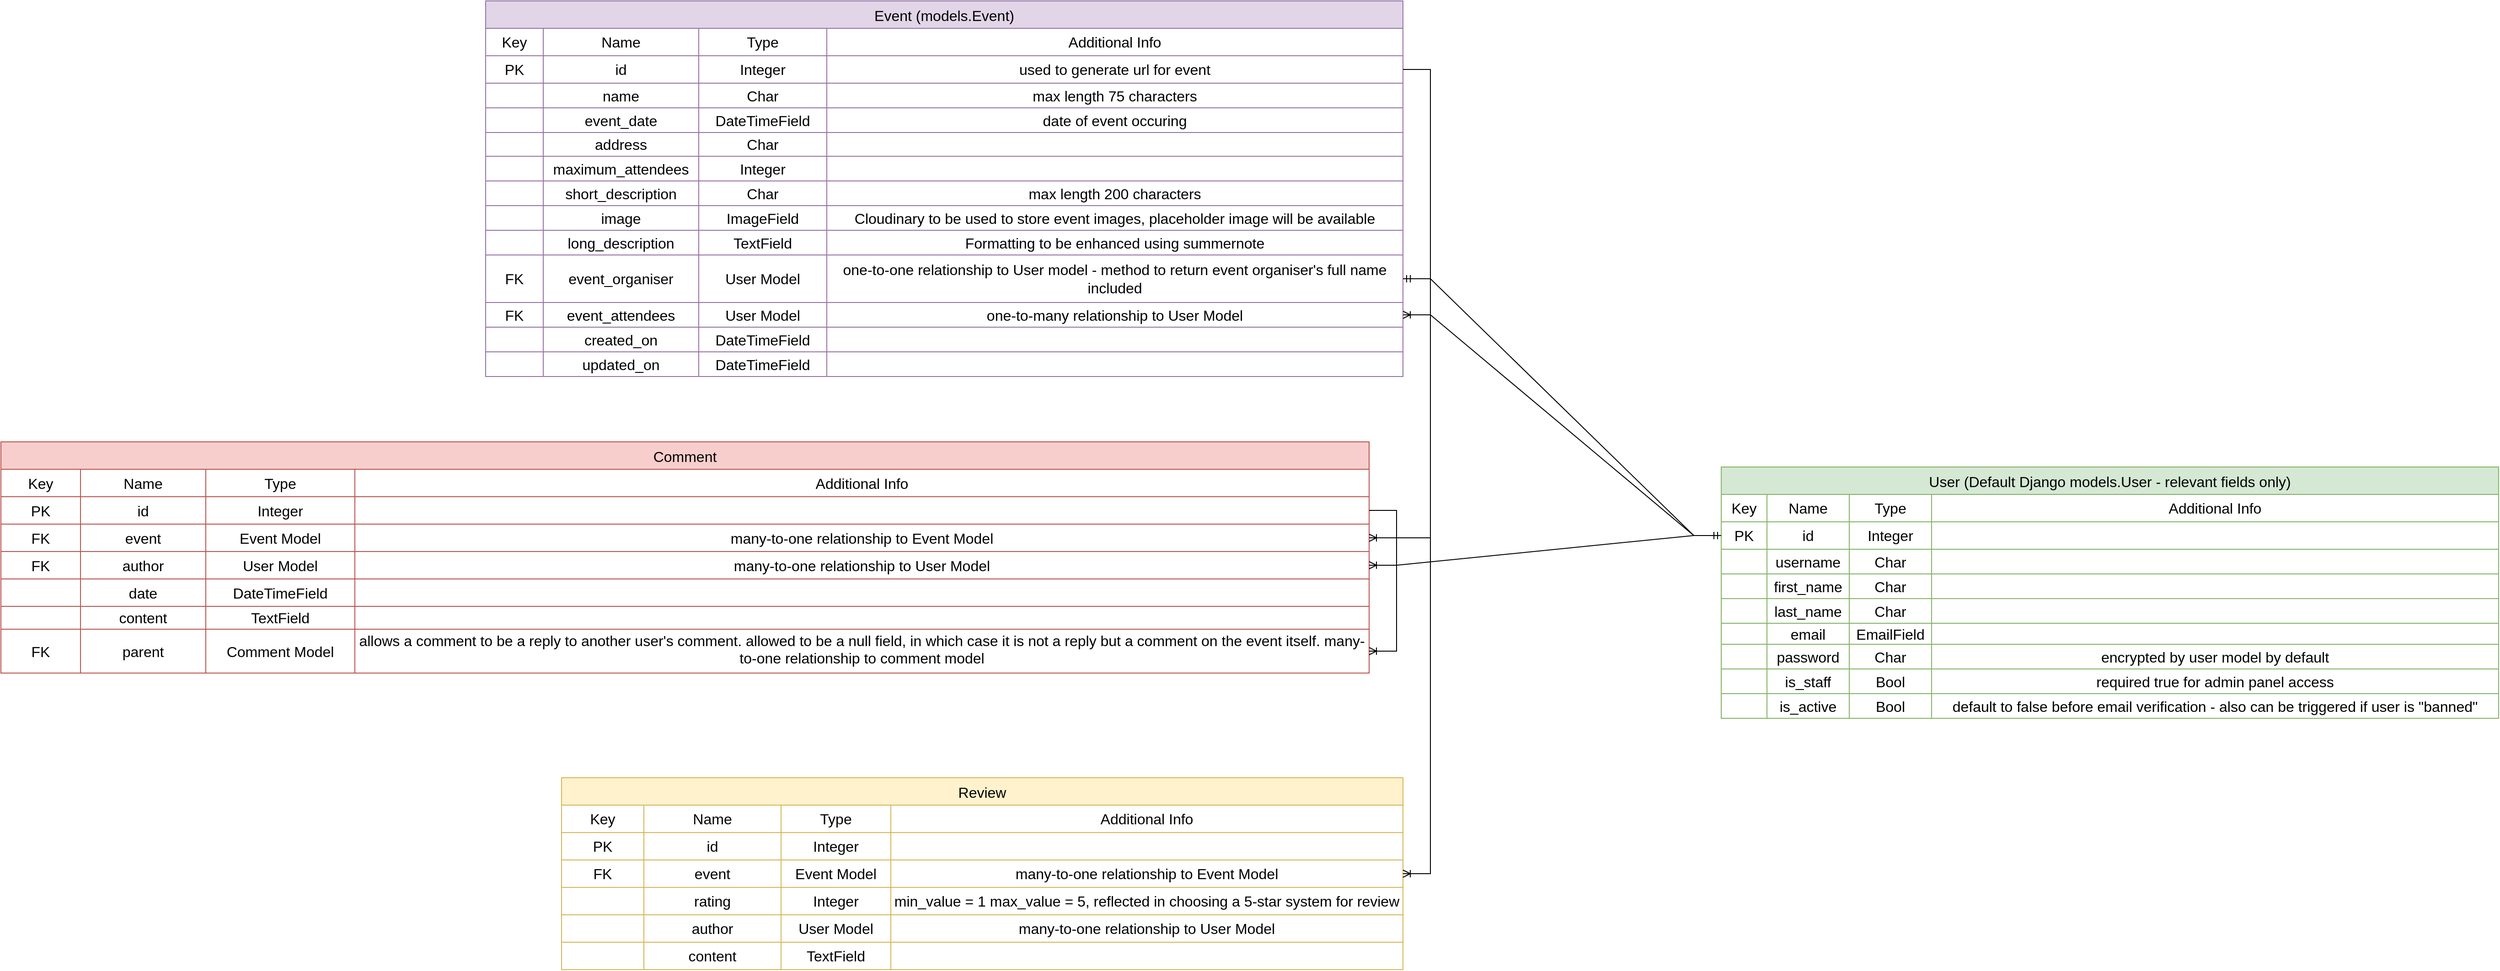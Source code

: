 <mxfile version="26.0.9">
  <diagram name="Page-1" id="bqfsbuydzAlktRlNHZDO">
    <mxGraphModel dx="2261" dy="844" grid="1" gridSize="10" guides="1" tooltips="1" connect="1" arrows="1" fold="1" page="1" pageScale="1" pageWidth="827" pageHeight="1169" math="0" shadow="0">
      <root>
        <mxCell id="0" />
        <mxCell id="1" parent="0" />
        <mxCell id="w2JHaz7uP7hH5NqDD6UE-1" value="User (Default Django models.User - relevant fields only)" style="shape=table;startSize=30;container=1;collapsible=0;childLayout=tableLayout;strokeColor=#82b366;fontSize=16;fillColor=#d5e8d4;" parent="1" vertex="1">
          <mxGeometry x="1341" y="580" width="850" height="275" as="geometry" />
        </mxCell>
        <mxCell id="w2JHaz7uP7hH5NqDD6UE-2" value="" style="shape=tableRow;horizontal=0;startSize=0;swimlaneHead=0;swimlaneBody=0;strokeColor=inherit;top=0;left=0;bottom=0;right=0;collapsible=0;dropTarget=0;fillColor=none;points=[[0,0.5],[1,0.5]];portConstraint=eastwest;fontSize=16;" parent="w2JHaz7uP7hH5NqDD6UE-1" vertex="1">
          <mxGeometry y="30" width="850" height="30" as="geometry" />
        </mxCell>
        <mxCell id="w2JHaz7uP7hH5NqDD6UE-3" value="Key" style="shape=partialRectangle;html=1;whiteSpace=wrap;connectable=0;strokeColor=inherit;overflow=hidden;fillColor=none;top=0;left=0;bottom=0;right=0;pointerEvents=1;fontSize=16;" parent="w2JHaz7uP7hH5NqDD6UE-2" vertex="1">
          <mxGeometry width="50" height="30" as="geometry">
            <mxRectangle width="50" height="30" as="alternateBounds" />
          </mxGeometry>
        </mxCell>
        <mxCell id="w2JHaz7uP7hH5NqDD6UE-4" value="Name" style="shape=partialRectangle;html=1;whiteSpace=wrap;connectable=0;strokeColor=inherit;overflow=hidden;fillColor=none;top=0;left=0;bottom=0;right=0;pointerEvents=1;fontSize=16;" parent="w2JHaz7uP7hH5NqDD6UE-2" vertex="1">
          <mxGeometry x="50" width="90" height="30" as="geometry">
            <mxRectangle width="90" height="30" as="alternateBounds" />
          </mxGeometry>
        </mxCell>
        <mxCell id="w2JHaz7uP7hH5NqDD6UE-5" value="Type" style="shape=partialRectangle;html=1;whiteSpace=wrap;connectable=0;strokeColor=inherit;overflow=hidden;fillColor=none;top=0;left=0;bottom=0;right=0;pointerEvents=1;fontSize=16;" parent="w2JHaz7uP7hH5NqDD6UE-2" vertex="1">
          <mxGeometry x="140" width="90" height="30" as="geometry">
            <mxRectangle width="90" height="30" as="alternateBounds" />
          </mxGeometry>
        </mxCell>
        <mxCell id="w2JHaz7uP7hH5NqDD6UE-14" value="Additional Info" style="shape=partialRectangle;html=1;whiteSpace=wrap;connectable=0;strokeColor=inherit;overflow=hidden;fillColor=none;top=0;left=0;bottom=0;right=0;pointerEvents=1;fontSize=16;" parent="w2JHaz7uP7hH5NqDD6UE-2" vertex="1">
          <mxGeometry x="230" width="620" height="30" as="geometry">
            <mxRectangle width="620" height="30" as="alternateBounds" />
          </mxGeometry>
        </mxCell>
        <mxCell id="w2JHaz7uP7hH5NqDD6UE-6" value="" style="shape=tableRow;horizontal=0;startSize=0;swimlaneHead=0;swimlaneBody=0;strokeColor=inherit;top=0;left=0;bottom=0;right=0;collapsible=0;dropTarget=0;fillColor=none;points=[[0,0.5],[1,0.5]];portConstraint=eastwest;fontSize=16;" parent="w2JHaz7uP7hH5NqDD6UE-1" vertex="1">
          <mxGeometry y="60" width="850" height="30" as="geometry" />
        </mxCell>
        <mxCell id="w2JHaz7uP7hH5NqDD6UE-7" value="PK" style="shape=partialRectangle;html=1;whiteSpace=wrap;connectable=0;strokeColor=inherit;overflow=hidden;fillColor=none;top=0;left=0;bottom=0;right=0;pointerEvents=1;fontSize=16;" parent="w2JHaz7uP7hH5NqDD6UE-6" vertex="1">
          <mxGeometry width="50" height="30" as="geometry">
            <mxRectangle width="50" height="30" as="alternateBounds" />
          </mxGeometry>
        </mxCell>
        <mxCell id="w2JHaz7uP7hH5NqDD6UE-8" value="id" style="shape=partialRectangle;html=1;whiteSpace=wrap;connectable=0;strokeColor=inherit;overflow=hidden;fillColor=none;top=0;left=0;bottom=0;right=0;pointerEvents=1;fontSize=16;" parent="w2JHaz7uP7hH5NqDD6UE-6" vertex="1">
          <mxGeometry x="50" width="90" height="30" as="geometry">
            <mxRectangle width="90" height="30" as="alternateBounds" />
          </mxGeometry>
        </mxCell>
        <mxCell id="w2JHaz7uP7hH5NqDD6UE-9" value="Integer" style="shape=partialRectangle;html=1;whiteSpace=wrap;connectable=0;strokeColor=inherit;overflow=hidden;fillColor=none;top=0;left=0;bottom=0;right=0;pointerEvents=1;fontSize=16;" parent="w2JHaz7uP7hH5NqDD6UE-6" vertex="1">
          <mxGeometry x="140" width="90" height="30" as="geometry">
            <mxRectangle width="90" height="30" as="alternateBounds" />
          </mxGeometry>
        </mxCell>
        <mxCell id="w2JHaz7uP7hH5NqDD6UE-15" style="shape=partialRectangle;html=1;whiteSpace=wrap;connectable=0;strokeColor=inherit;overflow=hidden;fillColor=none;top=0;left=0;bottom=0;right=0;pointerEvents=1;fontSize=16;" parent="w2JHaz7uP7hH5NqDD6UE-6" vertex="1">
          <mxGeometry x="230" width="620" height="30" as="geometry">
            <mxRectangle width="620" height="30" as="alternateBounds" />
          </mxGeometry>
        </mxCell>
        <mxCell id="w2JHaz7uP7hH5NqDD6UE-10" value="" style="shape=tableRow;horizontal=0;startSize=0;swimlaneHead=0;swimlaneBody=0;strokeColor=inherit;top=0;left=0;bottom=0;right=0;collapsible=0;dropTarget=0;fillColor=none;points=[[0,0.5],[1,0.5]];portConstraint=eastwest;fontSize=16;" parent="w2JHaz7uP7hH5NqDD6UE-1" vertex="1">
          <mxGeometry y="90" width="850" height="27" as="geometry" />
        </mxCell>
        <mxCell id="w2JHaz7uP7hH5NqDD6UE-11" value="" style="shape=partialRectangle;html=1;whiteSpace=wrap;connectable=0;strokeColor=inherit;overflow=hidden;fillColor=none;top=0;left=0;bottom=0;right=0;pointerEvents=1;fontSize=16;" parent="w2JHaz7uP7hH5NqDD6UE-10" vertex="1">
          <mxGeometry width="50" height="27" as="geometry">
            <mxRectangle width="50" height="27" as="alternateBounds" />
          </mxGeometry>
        </mxCell>
        <mxCell id="w2JHaz7uP7hH5NqDD6UE-12" value="username" style="shape=partialRectangle;html=1;whiteSpace=wrap;connectable=0;strokeColor=inherit;overflow=hidden;fillColor=none;top=0;left=0;bottom=0;right=0;pointerEvents=1;fontSize=16;" parent="w2JHaz7uP7hH5NqDD6UE-10" vertex="1">
          <mxGeometry x="50" width="90" height="27" as="geometry">
            <mxRectangle width="90" height="27" as="alternateBounds" />
          </mxGeometry>
        </mxCell>
        <mxCell id="w2JHaz7uP7hH5NqDD6UE-13" value="Char" style="shape=partialRectangle;html=1;whiteSpace=wrap;connectable=0;strokeColor=inherit;overflow=hidden;fillColor=none;top=0;left=0;bottom=0;right=0;pointerEvents=1;fontSize=16;" parent="w2JHaz7uP7hH5NqDD6UE-10" vertex="1">
          <mxGeometry x="140" width="90" height="27" as="geometry">
            <mxRectangle width="90" height="27" as="alternateBounds" />
          </mxGeometry>
        </mxCell>
        <mxCell id="w2JHaz7uP7hH5NqDD6UE-16" style="shape=partialRectangle;html=1;whiteSpace=wrap;connectable=0;strokeColor=inherit;overflow=hidden;fillColor=none;top=0;left=0;bottom=0;right=0;pointerEvents=1;fontSize=16;" parent="w2JHaz7uP7hH5NqDD6UE-10" vertex="1">
          <mxGeometry x="230" width="620" height="27" as="geometry">
            <mxRectangle width="620" height="27" as="alternateBounds" />
          </mxGeometry>
        </mxCell>
        <mxCell id="Cl67ufv3YWj9aHkImX3T-1" style="shape=tableRow;horizontal=0;startSize=0;swimlaneHead=0;swimlaneBody=0;strokeColor=inherit;top=0;left=0;bottom=0;right=0;collapsible=0;dropTarget=0;fillColor=none;points=[[0,0.5],[1,0.5]];portConstraint=eastwest;fontSize=16;" vertex="1" parent="w2JHaz7uP7hH5NqDD6UE-1">
          <mxGeometry y="117" width="850" height="27" as="geometry" />
        </mxCell>
        <mxCell id="Cl67ufv3YWj9aHkImX3T-2" style="shape=partialRectangle;html=1;whiteSpace=wrap;connectable=0;strokeColor=inherit;overflow=hidden;fillColor=none;top=0;left=0;bottom=0;right=0;pointerEvents=1;fontSize=16;" vertex="1" parent="Cl67ufv3YWj9aHkImX3T-1">
          <mxGeometry width="50" height="27" as="geometry">
            <mxRectangle width="50" height="27" as="alternateBounds" />
          </mxGeometry>
        </mxCell>
        <mxCell id="Cl67ufv3YWj9aHkImX3T-3" value="first_name" style="shape=partialRectangle;html=1;whiteSpace=wrap;connectable=0;strokeColor=inherit;overflow=hidden;fillColor=none;top=0;left=0;bottom=0;right=0;pointerEvents=1;fontSize=16;" vertex="1" parent="Cl67ufv3YWj9aHkImX3T-1">
          <mxGeometry x="50" width="90" height="27" as="geometry">
            <mxRectangle width="90" height="27" as="alternateBounds" />
          </mxGeometry>
        </mxCell>
        <mxCell id="Cl67ufv3YWj9aHkImX3T-4" value="Char" style="shape=partialRectangle;html=1;whiteSpace=wrap;connectable=0;strokeColor=inherit;overflow=hidden;fillColor=none;top=0;left=0;bottom=0;right=0;pointerEvents=1;fontSize=16;" vertex="1" parent="Cl67ufv3YWj9aHkImX3T-1">
          <mxGeometry x="140" width="90" height="27" as="geometry">
            <mxRectangle width="90" height="27" as="alternateBounds" />
          </mxGeometry>
        </mxCell>
        <mxCell id="Cl67ufv3YWj9aHkImX3T-5" style="shape=partialRectangle;html=1;whiteSpace=wrap;connectable=0;strokeColor=inherit;overflow=hidden;fillColor=none;top=0;left=0;bottom=0;right=0;pointerEvents=1;fontSize=16;" vertex="1" parent="Cl67ufv3YWj9aHkImX3T-1">
          <mxGeometry x="230" width="620" height="27" as="geometry">
            <mxRectangle width="620" height="27" as="alternateBounds" />
          </mxGeometry>
        </mxCell>
        <mxCell id="Cl67ufv3YWj9aHkImX3T-6" style="shape=tableRow;horizontal=0;startSize=0;swimlaneHead=0;swimlaneBody=0;strokeColor=inherit;top=0;left=0;bottom=0;right=0;collapsible=0;dropTarget=0;fillColor=none;points=[[0,0.5],[1,0.5]];portConstraint=eastwest;fontSize=16;" vertex="1" parent="w2JHaz7uP7hH5NqDD6UE-1">
          <mxGeometry y="144" width="850" height="27" as="geometry" />
        </mxCell>
        <mxCell id="Cl67ufv3YWj9aHkImX3T-7" style="shape=partialRectangle;html=1;whiteSpace=wrap;connectable=0;strokeColor=inherit;overflow=hidden;fillColor=none;top=0;left=0;bottom=0;right=0;pointerEvents=1;fontSize=16;" vertex="1" parent="Cl67ufv3YWj9aHkImX3T-6">
          <mxGeometry width="50" height="27" as="geometry">
            <mxRectangle width="50" height="27" as="alternateBounds" />
          </mxGeometry>
        </mxCell>
        <mxCell id="Cl67ufv3YWj9aHkImX3T-8" value="last_name" style="shape=partialRectangle;html=1;whiteSpace=wrap;connectable=0;strokeColor=inherit;overflow=hidden;fillColor=none;top=0;left=0;bottom=0;right=0;pointerEvents=1;fontSize=16;" vertex="1" parent="Cl67ufv3YWj9aHkImX3T-6">
          <mxGeometry x="50" width="90" height="27" as="geometry">
            <mxRectangle width="90" height="27" as="alternateBounds" />
          </mxGeometry>
        </mxCell>
        <mxCell id="Cl67ufv3YWj9aHkImX3T-9" value="Char" style="shape=partialRectangle;html=1;whiteSpace=wrap;connectable=0;strokeColor=inherit;overflow=hidden;fillColor=none;top=0;left=0;bottom=0;right=0;pointerEvents=1;fontSize=16;" vertex="1" parent="Cl67ufv3YWj9aHkImX3T-6">
          <mxGeometry x="140" width="90" height="27" as="geometry">
            <mxRectangle width="90" height="27" as="alternateBounds" />
          </mxGeometry>
        </mxCell>
        <mxCell id="Cl67ufv3YWj9aHkImX3T-10" style="shape=partialRectangle;html=1;whiteSpace=wrap;connectable=0;strokeColor=inherit;overflow=hidden;fillColor=none;top=0;left=0;bottom=0;right=0;pointerEvents=1;fontSize=16;" vertex="1" parent="Cl67ufv3YWj9aHkImX3T-6">
          <mxGeometry x="230" width="620" height="27" as="geometry">
            <mxRectangle width="620" height="27" as="alternateBounds" />
          </mxGeometry>
        </mxCell>
        <mxCell id="w2JHaz7uP7hH5NqDD6UE-70" style="shape=tableRow;horizontal=0;startSize=0;swimlaneHead=0;swimlaneBody=0;strokeColor=inherit;top=0;left=0;bottom=0;right=0;collapsible=0;dropTarget=0;fillColor=none;points=[[0,0.5],[1,0.5]];portConstraint=eastwest;fontSize=16;" parent="w2JHaz7uP7hH5NqDD6UE-1" vertex="1">
          <mxGeometry y="171" width="850" height="23" as="geometry" />
        </mxCell>
        <mxCell id="w2JHaz7uP7hH5NqDD6UE-71" style="shape=partialRectangle;html=1;whiteSpace=wrap;connectable=0;strokeColor=inherit;overflow=hidden;fillColor=none;top=0;left=0;bottom=0;right=0;pointerEvents=1;fontSize=16;" parent="w2JHaz7uP7hH5NqDD6UE-70" vertex="1">
          <mxGeometry width="50" height="23" as="geometry">
            <mxRectangle width="50" height="23" as="alternateBounds" />
          </mxGeometry>
        </mxCell>
        <mxCell id="w2JHaz7uP7hH5NqDD6UE-72" value="email" style="shape=partialRectangle;html=1;whiteSpace=wrap;connectable=0;strokeColor=inherit;overflow=hidden;fillColor=none;top=0;left=0;bottom=0;right=0;pointerEvents=1;fontSize=16;" parent="w2JHaz7uP7hH5NqDD6UE-70" vertex="1">
          <mxGeometry x="50" width="90" height="23" as="geometry">
            <mxRectangle width="90" height="23" as="alternateBounds" />
          </mxGeometry>
        </mxCell>
        <mxCell id="w2JHaz7uP7hH5NqDD6UE-73" value="EmailField" style="shape=partialRectangle;html=1;whiteSpace=wrap;connectable=0;strokeColor=inherit;overflow=hidden;fillColor=none;top=0;left=0;bottom=0;right=0;pointerEvents=1;fontSize=16;" parent="w2JHaz7uP7hH5NqDD6UE-70" vertex="1">
          <mxGeometry x="140" width="90" height="23" as="geometry">
            <mxRectangle width="90" height="23" as="alternateBounds" />
          </mxGeometry>
        </mxCell>
        <mxCell id="w2JHaz7uP7hH5NqDD6UE-74" style="shape=partialRectangle;html=1;whiteSpace=wrap;connectable=0;strokeColor=inherit;overflow=hidden;fillColor=none;top=0;left=0;bottom=0;right=0;pointerEvents=1;fontSize=16;" parent="w2JHaz7uP7hH5NqDD6UE-70" vertex="1">
          <mxGeometry x="230" width="620" height="23" as="geometry">
            <mxRectangle width="620" height="23" as="alternateBounds" />
          </mxGeometry>
        </mxCell>
        <mxCell id="w2JHaz7uP7hH5NqDD6UE-75" style="shape=tableRow;horizontal=0;startSize=0;swimlaneHead=0;swimlaneBody=0;strokeColor=inherit;top=0;left=0;bottom=0;right=0;collapsible=0;dropTarget=0;fillColor=none;points=[[0,0.5],[1,0.5]];portConstraint=eastwest;fontSize=16;" parent="w2JHaz7uP7hH5NqDD6UE-1" vertex="1">
          <mxGeometry y="194" width="850" height="27" as="geometry" />
        </mxCell>
        <mxCell id="w2JHaz7uP7hH5NqDD6UE-76" style="shape=partialRectangle;html=1;whiteSpace=wrap;connectable=0;strokeColor=inherit;overflow=hidden;fillColor=none;top=0;left=0;bottom=0;right=0;pointerEvents=1;fontSize=16;" parent="w2JHaz7uP7hH5NqDD6UE-75" vertex="1">
          <mxGeometry width="50" height="27" as="geometry">
            <mxRectangle width="50" height="27" as="alternateBounds" />
          </mxGeometry>
        </mxCell>
        <mxCell id="w2JHaz7uP7hH5NqDD6UE-77" value="password" style="shape=partialRectangle;html=1;whiteSpace=wrap;connectable=0;strokeColor=inherit;overflow=hidden;fillColor=none;top=0;left=0;bottom=0;right=0;pointerEvents=1;fontSize=16;" parent="w2JHaz7uP7hH5NqDD6UE-75" vertex="1">
          <mxGeometry x="50" width="90" height="27" as="geometry">
            <mxRectangle width="90" height="27" as="alternateBounds" />
          </mxGeometry>
        </mxCell>
        <mxCell id="w2JHaz7uP7hH5NqDD6UE-78" value="Char" style="shape=partialRectangle;html=1;whiteSpace=wrap;connectable=0;strokeColor=inherit;overflow=hidden;fillColor=none;top=0;left=0;bottom=0;right=0;pointerEvents=1;fontSize=16;" parent="w2JHaz7uP7hH5NqDD6UE-75" vertex="1">
          <mxGeometry x="140" width="90" height="27" as="geometry">
            <mxRectangle width="90" height="27" as="alternateBounds" />
          </mxGeometry>
        </mxCell>
        <mxCell id="w2JHaz7uP7hH5NqDD6UE-79" value="encrypted by user model by default" style="shape=partialRectangle;html=1;whiteSpace=wrap;connectable=0;strokeColor=inherit;overflow=hidden;fillColor=none;top=0;left=0;bottom=0;right=0;pointerEvents=1;fontSize=16;" parent="w2JHaz7uP7hH5NqDD6UE-75" vertex="1">
          <mxGeometry x="230" width="620" height="27" as="geometry">
            <mxRectangle width="620" height="27" as="alternateBounds" />
          </mxGeometry>
        </mxCell>
        <mxCell id="w2JHaz7uP7hH5NqDD6UE-80" style="shape=tableRow;horizontal=0;startSize=0;swimlaneHead=0;swimlaneBody=0;strokeColor=inherit;top=0;left=0;bottom=0;right=0;collapsible=0;dropTarget=0;fillColor=none;points=[[0,0.5],[1,0.5]];portConstraint=eastwest;fontSize=16;" parent="w2JHaz7uP7hH5NqDD6UE-1" vertex="1">
          <mxGeometry y="221" width="850" height="27" as="geometry" />
        </mxCell>
        <mxCell id="w2JHaz7uP7hH5NqDD6UE-81" style="shape=partialRectangle;html=1;whiteSpace=wrap;connectable=0;strokeColor=inherit;overflow=hidden;fillColor=none;top=0;left=0;bottom=0;right=0;pointerEvents=1;fontSize=16;" parent="w2JHaz7uP7hH5NqDD6UE-80" vertex="1">
          <mxGeometry width="50" height="27" as="geometry">
            <mxRectangle width="50" height="27" as="alternateBounds" />
          </mxGeometry>
        </mxCell>
        <mxCell id="w2JHaz7uP7hH5NqDD6UE-82" value="is_staff" style="shape=partialRectangle;html=1;whiteSpace=wrap;connectable=0;strokeColor=inherit;overflow=hidden;fillColor=none;top=0;left=0;bottom=0;right=0;pointerEvents=1;fontSize=16;" parent="w2JHaz7uP7hH5NqDD6UE-80" vertex="1">
          <mxGeometry x="50" width="90" height="27" as="geometry">
            <mxRectangle width="90" height="27" as="alternateBounds" />
          </mxGeometry>
        </mxCell>
        <mxCell id="w2JHaz7uP7hH5NqDD6UE-83" value="Bool" style="shape=partialRectangle;html=1;whiteSpace=wrap;connectable=0;strokeColor=inherit;overflow=hidden;fillColor=none;top=0;left=0;bottom=0;right=0;pointerEvents=1;fontSize=16;" parent="w2JHaz7uP7hH5NqDD6UE-80" vertex="1">
          <mxGeometry x="140" width="90" height="27" as="geometry">
            <mxRectangle width="90" height="27" as="alternateBounds" />
          </mxGeometry>
        </mxCell>
        <mxCell id="w2JHaz7uP7hH5NqDD6UE-84" value="required true for admin panel access" style="shape=partialRectangle;html=1;whiteSpace=wrap;connectable=0;strokeColor=inherit;overflow=hidden;fillColor=none;top=0;left=0;bottom=0;right=0;pointerEvents=1;fontSize=16;" parent="w2JHaz7uP7hH5NqDD6UE-80" vertex="1">
          <mxGeometry x="230" width="620" height="27" as="geometry">
            <mxRectangle width="620" height="27" as="alternateBounds" />
          </mxGeometry>
        </mxCell>
        <mxCell id="yGobTbZYCNl5wQGwiJMD-1" style="shape=tableRow;horizontal=0;startSize=0;swimlaneHead=0;swimlaneBody=0;strokeColor=inherit;top=0;left=0;bottom=0;right=0;collapsible=0;dropTarget=0;fillColor=none;points=[[0,0.5],[1,0.5]];portConstraint=eastwest;fontSize=16;" parent="w2JHaz7uP7hH5NqDD6UE-1" vertex="1">
          <mxGeometry y="248" width="850" height="27" as="geometry" />
        </mxCell>
        <mxCell id="yGobTbZYCNl5wQGwiJMD-2" style="shape=partialRectangle;html=1;whiteSpace=wrap;connectable=0;strokeColor=inherit;overflow=hidden;fillColor=none;top=0;left=0;bottom=0;right=0;pointerEvents=1;fontSize=16;" parent="yGobTbZYCNl5wQGwiJMD-1" vertex="1">
          <mxGeometry width="50" height="27" as="geometry">
            <mxRectangle width="50" height="27" as="alternateBounds" />
          </mxGeometry>
        </mxCell>
        <mxCell id="yGobTbZYCNl5wQGwiJMD-3" value="is_active" style="shape=partialRectangle;html=1;whiteSpace=wrap;connectable=0;strokeColor=inherit;overflow=hidden;fillColor=none;top=0;left=0;bottom=0;right=0;pointerEvents=1;fontSize=16;" parent="yGobTbZYCNl5wQGwiJMD-1" vertex="1">
          <mxGeometry x="50" width="90" height="27" as="geometry">
            <mxRectangle width="90" height="27" as="alternateBounds" />
          </mxGeometry>
        </mxCell>
        <mxCell id="yGobTbZYCNl5wQGwiJMD-4" value="Bool" style="shape=partialRectangle;html=1;whiteSpace=wrap;connectable=0;strokeColor=inherit;overflow=hidden;fillColor=none;top=0;left=0;bottom=0;right=0;pointerEvents=1;fontSize=16;" parent="yGobTbZYCNl5wQGwiJMD-1" vertex="1">
          <mxGeometry x="140" width="90" height="27" as="geometry">
            <mxRectangle width="90" height="27" as="alternateBounds" />
          </mxGeometry>
        </mxCell>
        <mxCell id="yGobTbZYCNl5wQGwiJMD-5" value="default to false before email verification - also can be triggered if user is &quot;banned&quot;" style="shape=partialRectangle;html=1;whiteSpace=wrap;connectable=0;strokeColor=inherit;overflow=hidden;fillColor=none;top=0;left=0;bottom=0;right=0;pointerEvents=1;fontSize=16;" parent="yGobTbZYCNl5wQGwiJMD-1" vertex="1">
          <mxGeometry x="230" width="620" height="27" as="geometry">
            <mxRectangle width="620" height="27" as="alternateBounds" />
          </mxGeometry>
        </mxCell>
        <mxCell id="w2JHaz7uP7hH5NqDD6UE-17" value="Event (models.Event)" style="shape=table;startSize=30;container=1;collapsible=0;childLayout=tableLayout;strokeColor=#9673a6;fontSize=16;fillColor=#e1d5e7;" parent="1" vertex="1">
          <mxGeometry x="-10" y="70" width="1003" height="411" as="geometry" />
        </mxCell>
        <mxCell id="w2JHaz7uP7hH5NqDD6UE-18" value="" style="shape=tableRow;horizontal=0;startSize=0;swimlaneHead=0;swimlaneBody=0;strokeColor=inherit;top=0;left=0;bottom=0;right=0;collapsible=0;dropTarget=0;fillColor=none;points=[[0,0.5],[1,0.5]];portConstraint=eastwest;fontSize=16;" parent="w2JHaz7uP7hH5NqDD6UE-17" vertex="1">
          <mxGeometry y="30" width="1003" height="30" as="geometry" />
        </mxCell>
        <mxCell id="w2JHaz7uP7hH5NqDD6UE-19" value="Key" style="shape=partialRectangle;html=1;whiteSpace=wrap;connectable=0;strokeColor=inherit;overflow=hidden;fillColor=none;top=0;left=0;bottom=0;right=0;pointerEvents=1;fontSize=16;" parent="w2JHaz7uP7hH5NqDD6UE-18" vertex="1">
          <mxGeometry width="63" height="30" as="geometry">
            <mxRectangle width="63" height="30" as="alternateBounds" />
          </mxGeometry>
        </mxCell>
        <mxCell id="w2JHaz7uP7hH5NqDD6UE-20" value="Name" style="shape=partialRectangle;html=1;whiteSpace=wrap;connectable=0;strokeColor=inherit;overflow=hidden;fillColor=none;top=0;left=0;bottom=0;right=0;pointerEvents=1;fontSize=16;" parent="w2JHaz7uP7hH5NqDD6UE-18" vertex="1">
          <mxGeometry x="63" width="170" height="30" as="geometry">
            <mxRectangle width="170" height="30" as="alternateBounds" />
          </mxGeometry>
        </mxCell>
        <mxCell id="w2JHaz7uP7hH5NqDD6UE-21" value="Type" style="shape=partialRectangle;html=1;whiteSpace=wrap;connectable=0;strokeColor=inherit;overflow=hidden;fillColor=none;top=0;left=0;bottom=0;right=0;pointerEvents=1;fontSize=16;" parent="w2JHaz7uP7hH5NqDD6UE-18" vertex="1">
          <mxGeometry x="233" width="140" height="30" as="geometry">
            <mxRectangle width="140" height="30" as="alternateBounds" />
          </mxGeometry>
        </mxCell>
        <mxCell id="w2JHaz7uP7hH5NqDD6UE-22" value="Additional Info" style="shape=partialRectangle;html=1;whiteSpace=wrap;connectable=0;strokeColor=inherit;overflow=hidden;fillColor=none;top=0;left=0;bottom=0;right=0;pointerEvents=1;fontSize=16;" parent="w2JHaz7uP7hH5NqDD6UE-18" vertex="1">
          <mxGeometry x="373" width="630" height="30" as="geometry">
            <mxRectangle width="630" height="30" as="alternateBounds" />
          </mxGeometry>
        </mxCell>
        <mxCell id="w2JHaz7uP7hH5NqDD6UE-23" value="" style="shape=tableRow;horizontal=0;startSize=0;swimlaneHead=0;swimlaneBody=0;strokeColor=inherit;top=0;left=0;bottom=0;right=0;collapsible=0;dropTarget=0;fillColor=none;points=[[0,0.5],[1,0.5]];portConstraint=eastwest;fontSize=16;" parent="w2JHaz7uP7hH5NqDD6UE-17" vertex="1">
          <mxGeometry y="60" width="1003" height="30" as="geometry" />
        </mxCell>
        <mxCell id="w2JHaz7uP7hH5NqDD6UE-24" value="PK" style="shape=partialRectangle;html=1;whiteSpace=wrap;connectable=0;strokeColor=inherit;overflow=hidden;fillColor=none;top=0;left=0;bottom=0;right=0;pointerEvents=1;fontSize=16;" parent="w2JHaz7uP7hH5NqDD6UE-23" vertex="1">
          <mxGeometry width="63" height="30" as="geometry">
            <mxRectangle width="63" height="30" as="alternateBounds" />
          </mxGeometry>
        </mxCell>
        <mxCell id="w2JHaz7uP7hH5NqDD6UE-25" value="id" style="shape=partialRectangle;html=1;whiteSpace=wrap;connectable=0;strokeColor=inherit;overflow=hidden;fillColor=none;top=0;left=0;bottom=0;right=0;pointerEvents=1;fontSize=16;" parent="w2JHaz7uP7hH5NqDD6UE-23" vertex="1">
          <mxGeometry x="63" width="170" height="30" as="geometry">
            <mxRectangle width="170" height="30" as="alternateBounds" />
          </mxGeometry>
        </mxCell>
        <mxCell id="w2JHaz7uP7hH5NqDD6UE-26" value="Integer" style="shape=partialRectangle;html=1;whiteSpace=wrap;connectable=0;strokeColor=inherit;overflow=hidden;fillColor=none;top=0;left=0;bottom=0;right=0;pointerEvents=1;fontSize=16;" parent="w2JHaz7uP7hH5NqDD6UE-23" vertex="1">
          <mxGeometry x="233" width="140" height="30" as="geometry">
            <mxRectangle width="140" height="30" as="alternateBounds" />
          </mxGeometry>
        </mxCell>
        <mxCell id="w2JHaz7uP7hH5NqDD6UE-27" value="used to generate url for event" style="shape=partialRectangle;html=1;whiteSpace=wrap;connectable=0;strokeColor=inherit;overflow=hidden;fillColor=none;top=0;left=0;bottom=0;right=0;pointerEvents=1;fontSize=16;" parent="w2JHaz7uP7hH5NqDD6UE-23" vertex="1">
          <mxGeometry x="373" width="630" height="30" as="geometry">
            <mxRectangle width="630" height="30" as="alternateBounds" />
          </mxGeometry>
        </mxCell>
        <mxCell id="w2JHaz7uP7hH5NqDD6UE-28" value="" style="shape=tableRow;horizontal=0;startSize=0;swimlaneHead=0;swimlaneBody=0;strokeColor=inherit;top=0;left=0;bottom=0;right=0;collapsible=0;dropTarget=0;fillColor=none;points=[[0,0.5],[1,0.5]];portConstraint=eastwest;fontSize=16;" parent="w2JHaz7uP7hH5NqDD6UE-17" vertex="1">
          <mxGeometry y="90" width="1003" height="27" as="geometry" />
        </mxCell>
        <mxCell id="w2JHaz7uP7hH5NqDD6UE-29" value="" style="shape=partialRectangle;html=1;whiteSpace=wrap;connectable=0;strokeColor=inherit;overflow=hidden;fillColor=none;top=0;left=0;bottom=0;right=0;pointerEvents=1;fontSize=16;" parent="w2JHaz7uP7hH5NqDD6UE-28" vertex="1">
          <mxGeometry width="63" height="27" as="geometry">
            <mxRectangle width="63" height="27" as="alternateBounds" />
          </mxGeometry>
        </mxCell>
        <mxCell id="w2JHaz7uP7hH5NqDD6UE-30" value="name" style="shape=partialRectangle;html=1;whiteSpace=wrap;connectable=0;strokeColor=inherit;overflow=hidden;fillColor=none;top=0;left=0;bottom=0;right=0;pointerEvents=1;fontSize=16;" parent="w2JHaz7uP7hH5NqDD6UE-28" vertex="1">
          <mxGeometry x="63" width="170" height="27" as="geometry">
            <mxRectangle width="170" height="27" as="alternateBounds" />
          </mxGeometry>
        </mxCell>
        <mxCell id="w2JHaz7uP7hH5NqDD6UE-31" value="Char" style="shape=partialRectangle;html=1;whiteSpace=wrap;connectable=0;strokeColor=inherit;overflow=hidden;fillColor=none;top=0;left=0;bottom=0;right=0;pointerEvents=1;fontSize=16;" parent="w2JHaz7uP7hH5NqDD6UE-28" vertex="1">
          <mxGeometry x="233" width="140" height="27" as="geometry">
            <mxRectangle width="140" height="27" as="alternateBounds" />
          </mxGeometry>
        </mxCell>
        <mxCell id="w2JHaz7uP7hH5NqDD6UE-32" value="max length 75 characters" style="shape=partialRectangle;html=1;whiteSpace=wrap;connectable=0;strokeColor=inherit;overflow=hidden;fillColor=none;top=0;left=0;bottom=0;right=0;pointerEvents=1;fontSize=16;" parent="w2JHaz7uP7hH5NqDD6UE-28" vertex="1">
          <mxGeometry x="373" width="630" height="27" as="geometry">
            <mxRectangle width="630" height="27" as="alternateBounds" />
          </mxGeometry>
        </mxCell>
        <mxCell id="w2JHaz7uP7hH5NqDD6UE-85" style="shape=tableRow;horizontal=0;startSize=0;swimlaneHead=0;swimlaneBody=0;strokeColor=inherit;top=0;left=0;bottom=0;right=0;collapsible=0;dropTarget=0;fillColor=none;points=[[0,0.5],[1,0.5]];portConstraint=eastwest;fontSize=16;" parent="w2JHaz7uP7hH5NqDD6UE-17" vertex="1">
          <mxGeometry y="117" width="1003" height="27" as="geometry" />
        </mxCell>
        <mxCell id="w2JHaz7uP7hH5NqDD6UE-86" style="shape=partialRectangle;html=1;whiteSpace=wrap;connectable=0;strokeColor=inherit;overflow=hidden;fillColor=none;top=0;left=0;bottom=0;right=0;pointerEvents=1;fontSize=16;" parent="w2JHaz7uP7hH5NqDD6UE-85" vertex="1">
          <mxGeometry width="63" height="27" as="geometry">
            <mxRectangle width="63" height="27" as="alternateBounds" />
          </mxGeometry>
        </mxCell>
        <mxCell id="w2JHaz7uP7hH5NqDD6UE-87" value="event_date" style="shape=partialRectangle;html=1;whiteSpace=wrap;connectable=0;strokeColor=inherit;overflow=hidden;fillColor=none;top=0;left=0;bottom=0;right=0;pointerEvents=1;fontSize=16;" parent="w2JHaz7uP7hH5NqDD6UE-85" vertex="1">
          <mxGeometry x="63" width="170" height="27" as="geometry">
            <mxRectangle width="170" height="27" as="alternateBounds" />
          </mxGeometry>
        </mxCell>
        <mxCell id="w2JHaz7uP7hH5NqDD6UE-88" value="DateTimeField" style="shape=partialRectangle;html=1;whiteSpace=wrap;connectable=0;strokeColor=inherit;overflow=hidden;fillColor=none;top=0;left=0;bottom=0;right=0;pointerEvents=1;fontSize=16;" parent="w2JHaz7uP7hH5NqDD6UE-85" vertex="1">
          <mxGeometry x="233" width="140" height="27" as="geometry">
            <mxRectangle width="140" height="27" as="alternateBounds" />
          </mxGeometry>
        </mxCell>
        <mxCell id="w2JHaz7uP7hH5NqDD6UE-89" value="date of event occuring" style="shape=partialRectangle;html=1;whiteSpace=wrap;connectable=0;strokeColor=inherit;overflow=hidden;fillColor=none;top=0;left=0;bottom=0;right=0;pointerEvents=1;fontSize=16;" parent="w2JHaz7uP7hH5NqDD6UE-85" vertex="1">
          <mxGeometry x="373" width="630" height="27" as="geometry">
            <mxRectangle width="630" height="27" as="alternateBounds" />
          </mxGeometry>
        </mxCell>
        <mxCell id="w2JHaz7uP7hH5NqDD6UE-90" style="shape=tableRow;horizontal=0;startSize=0;swimlaneHead=0;swimlaneBody=0;strokeColor=inherit;top=0;left=0;bottom=0;right=0;collapsible=0;dropTarget=0;fillColor=none;points=[[0,0.5],[1,0.5]];portConstraint=eastwest;fontSize=16;" parent="w2JHaz7uP7hH5NqDD6UE-17" vertex="1">
          <mxGeometry y="144" width="1003" height="26" as="geometry" />
        </mxCell>
        <mxCell id="w2JHaz7uP7hH5NqDD6UE-91" style="shape=partialRectangle;html=1;whiteSpace=wrap;connectable=0;strokeColor=inherit;overflow=hidden;fillColor=none;top=0;left=0;bottom=0;right=0;pointerEvents=1;fontSize=16;" parent="w2JHaz7uP7hH5NqDD6UE-90" vertex="1">
          <mxGeometry width="63" height="26" as="geometry">
            <mxRectangle width="63" height="26" as="alternateBounds" />
          </mxGeometry>
        </mxCell>
        <mxCell id="w2JHaz7uP7hH5NqDD6UE-92" value="address" style="shape=partialRectangle;html=1;whiteSpace=wrap;connectable=0;strokeColor=inherit;overflow=hidden;fillColor=none;top=0;left=0;bottom=0;right=0;pointerEvents=1;fontSize=16;" parent="w2JHaz7uP7hH5NqDD6UE-90" vertex="1">
          <mxGeometry x="63" width="170" height="26" as="geometry">
            <mxRectangle width="170" height="26" as="alternateBounds" />
          </mxGeometry>
        </mxCell>
        <mxCell id="w2JHaz7uP7hH5NqDD6UE-93" value="Char" style="shape=partialRectangle;html=1;whiteSpace=wrap;connectable=0;strokeColor=inherit;overflow=hidden;fillColor=none;top=0;left=0;bottom=0;right=0;pointerEvents=1;fontSize=16;" parent="w2JHaz7uP7hH5NqDD6UE-90" vertex="1">
          <mxGeometry x="233" width="140" height="26" as="geometry">
            <mxRectangle width="140" height="26" as="alternateBounds" />
          </mxGeometry>
        </mxCell>
        <mxCell id="w2JHaz7uP7hH5NqDD6UE-94" style="shape=partialRectangle;html=1;whiteSpace=wrap;connectable=0;strokeColor=inherit;overflow=hidden;fillColor=none;top=0;left=0;bottom=0;right=0;pointerEvents=1;fontSize=16;" parent="w2JHaz7uP7hH5NqDD6UE-90" vertex="1">
          <mxGeometry x="373" width="630" height="26" as="geometry">
            <mxRectangle width="630" height="26" as="alternateBounds" />
          </mxGeometry>
        </mxCell>
        <mxCell id="w2JHaz7uP7hH5NqDD6UE-95" style="shape=tableRow;horizontal=0;startSize=0;swimlaneHead=0;swimlaneBody=0;strokeColor=inherit;top=0;left=0;bottom=0;right=0;collapsible=0;dropTarget=0;fillColor=none;points=[[0,0.5],[1,0.5]];portConstraint=eastwest;fontSize=16;" parent="w2JHaz7uP7hH5NqDD6UE-17" vertex="1">
          <mxGeometry y="170" width="1003" height="27" as="geometry" />
        </mxCell>
        <mxCell id="w2JHaz7uP7hH5NqDD6UE-96" style="shape=partialRectangle;html=1;whiteSpace=wrap;connectable=0;strokeColor=inherit;overflow=hidden;fillColor=none;top=0;left=0;bottom=0;right=0;pointerEvents=1;fontSize=16;" parent="w2JHaz7uP7hH5NqDD6UE-95" vertex="1">
          <mxGeometry width="63" height="27" as="geometry">
            <mxRectangle width="63" height="27" as="alternateBounds" />
          </mxGeometry>
        </mxCell>
        <mxCell id="w2JHaz7uP7hH5NqDD6UE-97" value="maximum_attendees" style="shape=partialRectangle;html=1;whiteSpace=wrap;connectable=0;strokeColor=inherit;overflow=hidden;fillColor=none;top=0;left=0;bottom=0;right=0;pointerEvents=1;fontSize=16;" parent="w2JHaz7uP7hH5NqDD6UE-95" vertex="1">
          <mxGeometry x="63" width="170" height="27" as="geometry">
            <mxRectangle width="170" height="27" as="alternateBounds" />
          </mxGeometry>
        </mxCell>
        <mxCell id="w2JHaz7uP7hH5NqDD6UE-98" value="Integer" style="shape=partialRectangle;html=1;whiteSpace=wrap;connectable=0;strokeColor=inherit;overflow=hidden;fillColor=none;top=0;left=0;bottom=0;right=0;pointerEvents=1;fontSize=16;" parent="w2JHaz7uP7hH5NqDD6UE-95" vertex="1">
          <mxGeometry x="233" width="140" height="27" as="geometry">
            <mxRectangle width="140" height="27" as="alternateBounds" />
          </mxGeometry>
        </mxCell>
        <mxCell id="w2JHaz7uP7hH5NqDD6UE-99" style="shape=partialRectangle;html=1;whiteSpace=wrap;connectable=0;strokeColor=inherit;overflow=hidden;fillColor=none;top=0;left=0;bottom=0;right=0;pointerEvents=1;fontSize=16;" parent="w2JHaz7uP7hH5NqDD6UE-95" vertex="1">
          <mxGeometry x="373" width="630" height="27" as="geometry">
            <mxRectangle width="630" height="27" as="alternateBounds" />
          </mxGeometry>
        </mxCell>
        <mxCell id="w2JHaz7uP7hH5NqDD6UE-100" style="shape=tableRow;horizontal=0;startSize=0;swimlaneHead=0;swimlaneBody=0;strokeColor=inherit;top=0;left=0;bottom=0;right=0;collapsible=0;dropTarget=0;fillColor=none;points=[[0,0.5],[1,0.5]];portConstraint=eastwest;fontSize=16;" parent="w2JHaz7uP7hH5NqDD6UE-17" vertex="1">
          <mxGeometry y="197" width="1003" height="27" as="geometry" />
        </mxCell>
        <mxCell id="w2JHaz7uP7hH5NqDD6UE-101" style="shape=partialRectangle;html=1;whiteSpace=wrap;connectable=0;strokeColor=inherit;overflow=hidden;fillColor=none;top=0;left=0;bottom=0;right=0;pointerEvents=1;fontSize=16;" parent="w2JHaz7uP7hH5NqDD6UE-100" vertex="1">
          <mxGeometry width="63" height="27" as="geometry">
            <mxRectangle width="63" height="27" as="alternateBounds" />
          </mxGeometry>
        </mxCell>
        <mxCell id="w2JHaz7uP7hH5NqDD6UE-102" value="short_description" style="shape=partialRectangle;html=1;whiteSpace=wrap;connectable=0;strokeColor=inherit;overflow=hidden;fillColor=none;top=0;left=0;bottom=0;right=0;pointerEvents=1;fontSize=16;" parent="w2JHaz7uP7hH5NqDD6UE-100" vertex="1">
          <mxGeometry x="63" width="170" height="27" as="geometry">
            <mxRectangle width="170" height="27" as="alternateBounds" />
          </mxGeometry>
        </mxCell>
        <mxCell id="w2JHaz7uP7hH5NqDD6UE-103" value="Char" style="shape=partialRectangle;html=1;whiteSpace=wrap;connectable=0;strokeColor=inherit;overflow=hidden;fillColor=none;top=0;left=0;bottom=0;right=0;pointerEvents=1;fontSize=16;" parent="w2JHaz7uP7hH5NqDD6UE-100" vertex="1">
          <mxGeometry x="233" width="140" height="27" as="geometry">
            <mxRectangle width="140" height="27" as="alternateBounds" />
          </mxGeometry>
        </mxCell>
        <mxCell id="w2JHaz7uP7hH5NqDD6UE-104" value="max length 200 characters" style="shape=partialRectangle;html=1;whiteSpace=wrap;connectable=0;strokeColor=inherit;overflow=hidden;fillColor=none;top=0;left=0;bottom=0;right=0;pointerEvents=1;fontSize=16;" parent="w2JHaz7uP7hH5NqDD6UE-100" vertex="1">
          <mxGeometry x="373" width="630" height="27" as="geometry">
            <mxRectangle width="630" height="27" as="alternateBounds" />
          </mxGeometry>
        </mxCell>
        <mxCell id="w2JHaz7uP7hH5NqDD6UE-105" style="shape=tableRow;horizontal=0;startSize=0;swimlaneHead=0;swimlaneBody=0;strokeColor=inherit;top=0;left=0;bottom=0;right=0;collapsible=0;dropTarget=0;fillColor=none;points=[[0,0.5],[1,0.5]];portConstraint=eastwest;fontSize=16;" parent="w2JHaz7uP7hH5NqDD6UE-17" vertex="1">
          <mxGeometry y="224" width="1003" height="27" as="geometry" />
        </mxCell>
        <mxCell id="w2JHaz7uP7hH5NqDD6UE-106" style="shape=partialRectangle;html=1;whiteSpace=wrap;connectable=0;strokeColor=inherit;overflow=hidden;fillColor=none;top=0;left=0;bottom=0;right=0;pointerEvents=1;fontSize=16;" parent="w2JHaz7uP7hH5NqDD6UE-105" vertex="1">
          <mxGeometry width="63" height="27" as="geometry">
            <mxRectangle width="63" height="27" as="alternateBounds" />
          </mxGeometry>
        </mxCell>
        <mxCell id="w2JHaz7uP7hH5NqDD6UE-107" value="image" style="shape=partialRectangle;html=1;whiteSpace=wrap;connectable=0;strokeColor=inherit;overflow=hidden;fillColor=none;top=0;left=0;bottom=0;right=0;pointerEvents=1;fontSize=16;" parent="w2JHaz7uP7hH5NqDD6UE-105" vertex="1">
          <mxGeometry x="63" width="170" height="27" as="geometry">
            <mxRectangle width="170" height="27" as="alternateBounds" />
          </mxGeometry>
        </mxCell>
        <mxCell id="w2JHaz7uP7hH5NqDD6UE-108" value="ImageField" style="shape=partialRectangle;html=1;whiteSpace=wrap;connectable=0;strokeColor=inherit;overflow=hidden;fillColor=none;top=0;left=0;bottom=0;right=0;pointerEvents=1;fontSize=16;" parent="w2JHaz7uP7hH5NqDD6UE-105" vertex="1">
          <mxGeometry x="233" width="140" height="27" as="geometry">
            <mxRectangle width="140" height="27" as="alternateBounds" />
          </mxGeometry>
        </mxCell>
        <mxCell id="w2JHaz7uP7hH5NqDD6UE-109" value="Cloudinary to be used to store event images, placeholder image will be available" style="shape=partialRectangle;html=1;whiteSpace=wrap;connectable=0;strokeColor=inherit;overflow=hidden;fillColor=none;top=0;left=0;bottom=0;right=0;pointerEvents=1;fontSize=16;" parent="w2JHaz7uP7hH5NqDD6UE-105" vertex="1">
          <mxGeometry x="373" width="630" height="27" as="geometry">
            <mxRectangle width="630" height="27" as="alternateBounds" />
          </mxGeometry>
        </mxCell>
        <mxCell id="w2JHaz7uP7hH5NqDD6UE-111" style="shape=tableRow;horizontal=0;startSize=0;swimlaneHead=0;swimlaneBody=0;strokeColor=inherit;top=0;left=0;bottom=0;right=0;collapsible=0;dropTarget=0;fillColor=none;points=[[0,0.5],[1,0.5]];portConstraint=eastwest;fontSize=16;" parent="w2JHaz7uP7hH5NqDD6UE-17" vertex="1">
          <mxGeometry y="251" width="1003" height="27" as="geometry" />
        </mxCell>
        <mxCell id="w2JHaz7uP7hH5NqDD6UE-112" style="shape=partialRectangle;html=1;whiteSpace=wrap;connectable=0;strokeColor=inherit;overflow=hidden;fillColor=none;top=0;left=0;bottom=0;right=0;pointerEvents=1;fontSize=16;" parent="w2JHaz7uP7hH5NqDD6UE-111" vertex="1">
          <mxGeometry width="63" height="27" as="geometry">
            <mxRectangle width="63" height="27" as="alternateBounds" />
          </mxGeometry>
        </mxCell>
        <mxCell id="w2JHaz7uP7hH5NqDD6UE-113" value="long_description" style="shape=partialRectangle;html=1;whiteSpace=wrap;connectable=0;strokeColor=inherit;overflow=hidden;fillColor=none;top=0;left=0;bottom=0;right=0;pointerEvents=1;fontSize=16;" parent="w2JHaz7uP7hH5NqDD6UE-111" vertex="1">
          <mxGeometry x="63" width="170" height="27" as="geometry">
            <mxRectangle width="170" height="27" as="alternateBounds" />
          </mxGeometry>
        </mxCell>
        <mxCell id="w2JHaz7uP7hH5NqDD6UE-114" value="TextField" style="shape=partialRectangle;html=1;whiteSpace=wrap;connectable=0;strokeColor=inherit;overflow=hidden;fillColor=none;top=0;left=0;bottom=0;right=0;pointerEvents=1;fontSize=16;" parent="w2JHaz7uP7hH5NqDD6UE-111" vertex="1">
          <mxGeometry x="233" width="140" height="27" as="geometry">
            <mxRectangle width="140" height="27" as="alternateBounds" />
          </mxGeometry>
        </mxCell>
        <mxCell id="w2JHaz7uP7hH5NqDD6UE-115" value="Formatting to be enhanced using summernote" style="shape=partialRectangle;html=1;whiteSpace=wrap;connectable=0;strokeColor=inherit;overflow=hidden;fillColor=none;top=0;left=0;bottom=0;right=0;pointerEvents=1;fontSize=16;" parent="w2JHaz7uP7hH5NqDD6UE-111" vertex="1">
          <mxGeometry x="373" width="630" height="27" as="geometry">
            <mxRectangle width="630" height="27" as="alternateBounds" />
          </mxGeometry>
        </mxCell>
        <mxCell id="w2JHaz7uP7hH5NqDD6UE-121" style="shape=tableRow;horizontal=0;startSize=0;swimlaneHead=0;swimlaneBody=0;strokeColor=inherit;top=0;left=0;bottom=0;right=0;collapsible=0;dropTarget=0;fillColor=none;points=[[0,0.5],[1,0.5]];portConstraint=eastwest;fontSize=16;" parent="w2JHaz7uP7hH5NqDD6UE-17" vertex="1">
          <mxGeometry y="278" width="1003" height="52" as="geometry" />
        </mxCell>
        <mxCell id="w2JHaz7uP7hH5NqDD6UE-122" value="FK" style="shape=partialRectangle;html=1;whiteSpace=wrap;connectable=0;strokeColor=inherit;overflow=hidden;fillColor=none;top=0;left=0;bottom=0;right=0;pointerEvents=1;fontSize=16;" parent="w2JHaz7uP7hH5NqDD6UE-121" vertex="1">
          <mxGeometry width="63" height="52" as="geometry">
            <mxRectangle width="63" height="52" as="alternateBounds" />
          </mxGeometry>
        </mxCell>
        <mxCell id="w2JHaz7uP7hH5NqDD6UE-123" value="event_organiser" style="shape=partialRectangle;html=1;whiteSpace=wrap;connectable=0;strokeColor=inherit;overflow=hidden;fillColor=none;top=0;left=0;bottom=0;right=0;pointerEvents=1;fontSize=16;" parent="w2JHaz7uP7hH5NqDD6UE-121" vertex="1">
          <mxGeometry x="63" width="170" height="52" as="geometry">
            <mxRectangle width="170" height="52" as="alternateBounds" />
          </mxGeometry>
        </mxCell>
        <mxCell id="w2JHaz7uP7hH5NqDD6UE-124" value="User Model" style="shape=partialRectangle;html=1;whiteSpace=wrap;connectable=0;strokeColor=inherit;overflow=hidden;fillColor=none;top=0;left=0;bottom=0;right=0;pointerEvents=1;fontSize=16;" parent="w2JHaz7uP7hH5NqDD6UE-121" vertex="1">
          <mxGeometry x="233" width="140" height="52" as="geometry">
            <mxRectangle width="140" height="52" as="alternateBounds" />
          </mxGeometry>
        </mxCell>
        <mxCell id="w2JHaz7uP7hH5NqDD6UE-125" value="one-to-one relationship to User model - method to return event organiser&#39;s full name included" style="shape=partialRectangle;html=1;whiteSpace=wrap;connectable=0;strokeColor=inherit;overflow=hidden;fillColor=none;top=0;left=0;bottom=0;right=0;pointerEvents=1;fontSize=16;" parent="w2JHaz7uP7hH5NqDD6UE-121" vertex="1">
          <mxGeometry x="373" width="630" height="52" as="geometry">
            <mxRectangle width="630" height="52" as="alternateBounds" />
          </mxGeometry>
        </mxCell>
        <mxCell id="w2JHaz7uP7hH5NqDD6UE-126" style="shape=tableRow;horizontal=0;startSize=0;swimlaneHead=0;swimlaneBody=0;strokeColor=inherit;top=0;left=0;bottom=0;right=0;collapsible=0;dropTarget=0;fillColor=none;points=[[0,0.5],[1,0.5]];portConstraint=eastwest;fontSize=16;" parent="w2JHaz7uP7hH5NqDD6UE-17" vertex="1">
          <mxGeometry y="330" width="1003" height="27" as="geometry" />
        </mxCell>
        <mxCell id="w2JHaz7uP7hH5NqDD6UE-127" value="FK" style="shape=partialRectangle;html=1;whiteSpace=wrap;connectable=0;strokeColor=inherit;overflow=hidden;fillColor=none;top=0;left=0;bottom=0;right=0;pointerEvents=1;fontSize=16;" parent="w2JHaz7uP7hH5NqDD6UE-126" vertex="1">
          <mxGeometry width="63" height="27" as="geometry">
            <mxRectangle width="63" height="27" as="alternateBounds" />
          </mxGeometry>
        </mxCell>
        <mxCell id="w2JHaz7uP7hH5NqDD6UE-128" value="event_attendees" style="shape=partialRectangle;html=1;whiteSpace=wrap;connectable=0;strokeColor=inherit;overflow=hidden;fillColor=none;top=0;left=0;bottom=0;right=0;pointerEvents=1;fontSize=16;" parent="w2JHaz7uP7hH5NqDD6UE-126" vertex="1">
          <mxGeometry x="63" width="170" height="27" as="geometry">
            <mxRectangle width="170" height="27" as="alternateBounds" />
          </mxGeometry>
        </mxCell>
        <mxCell id="w2JHaz7uP7hH5NqDD6UE-129" value="User Model" style="shape=partialRectangle;html=1;whiteSpace=wrap;connectable=0;strokeColor=inherit;overflow=hidden;fillColor=none;top=0;left=0;bottom=0;right=0;pointerEvents=1;fontSize=16;" parent="w2JHaz7uP7hH5NqDD6UE-126" vertex="1">
          <mxGeometry x="233" width="140" height="27" as="geometry">
            <mxRectangle width="140" height="27" as="alternateBounds" />
          </mxGeometry>
        </mxCell>
        <mxCell id="w2JHaz7uP7hH5NqDD6UE-130" value="one-to-many relationship to User Model" style="shape=partialRectangle;html=1;whiteSpace=wrap;connectable=0;strokeColor=inherit;overflow=hidden;fillColor=none;top=0;left=0;bottom=0;right=0;pointerEvents=1;fontSize=16;" parent="w2JHaz7uP7hH5NqDD6UE-126" vertex="1">
          <mxGeometry x="373" width="630" height="27" as="geometry">
            <mxRectangle width="630" height="27" as="alternateBounds" />
          </mxGeometry>
        </mxCell>
        <mxCell id="yGobTbZYCNl5wQGwiJMD-6" style="shape=tableRow;horizontal=0;startSize=0;swimlaneHead=0;swimlaneBody=0;strokeColor=inherit;top=0;left=0;bottom=0;right=0;collapsible=0;dropTarget=0;fillColor=none;points=[[0,0.5],[1,0.5]];portConstraint=eastwest;fontSize=16;" parent="w2JHaz7uP7hH5NqDD6UE-17" vertex="1">
          <mxGeometry y="357" width="1003" height="27" as="geometry" />
        </mxCell>
        <mxCell id="yGobTbZYCNl5wQGwiJMD-7" style="shape=partialRectangle;html=1;whiteSpace=wrap;connectable=0;strokeColor=inherit;overflow=hidden;fillColor=none;top=0;left=0;bottom=0;right=0;pointerEvents=1;fontSize=16;" parent="yGobTbZYCNl5wQGwiJMD-6" vertex="1">
          <mxGeometry width="63" height="27" as="geometry">
            <mxRectangle width="63" height="27" as="alternateBounds" />
          </mxGeometry>
        </mxCell>
        <mxCell id="yGobTbZYCNl5wQGwiJMD-8" value="created_on" style="shape=partialRectangle;html=1;whiteSpace=wrap;connectable=0;strokeColor=inherit;overflow=hidden;fillColor=none;top=0;left=0;bottom=0;right=0;pointerEvents=1;fontSize=16;" parent="yGobTbZYCNl5wQGwiJMD-6" vertex="1">
          <mxGeometry x="63" width="170" height="27" as="geometry">
            <mxRectangle width="170" height="27" as="alternateBounds" />
          </mxGeometry>
        </mxCell>
        <mxCell id="yGobTbZYCNl5wQGwiJMD-9" value="DateTimeField" style="shape=partialRectangle;html=1;whiteSpace=wrap;connectable=0;strokeColor=inherit;overflow=hidden;fillColor=none;top=0;left=0;bottom=0;right=0;pointerEvents=1;fontSize=16;" parent="yGobTbZYCNl5wQGwiJMD-6" vertex="1">
          <mxGeometry x="233" width="140" height="27" as="geometry">
            <mxRectangle width="140" height="27" as="alternateBounds" />
          </mxGeometry>
        </mxCell>
        <mxCell id="yGobTbZYCNl5wQGwiJMD-10" style="shape=partialRectangle;html=1;whiteSpace=wrap;connectable=0;strokeColor=inherit;overflow=hidden;fillColor=none;top=0;left=0;bottom=0;right=0;pointerEvents=1;fontSize=16;" parent="yGobTbZYCNl5wQGwiJMD-6" vertex="1">
          <mxGeometry x="373" width="630" height="27" as="geometry">
            <mxRectangle width="630" height="27" as="alternateBounds" />
          </mxGeometry>
        </mxCell>
        <mxCell id="yGobTbZYCNl5wQGwiJMD-11" style="shape=tableRow;horizontal=0;startSize=0;swimlaneHead=0;swimlaneBody=0;strokeColor=inherit;top=0;left=0;bottom=0;right=0;collapsible=0;dropTarget=0;fillColor=none;points=[[0,0.5],[1,0.5]];portConstraint=eastwest;fontSize=16;" parent="w2JHaz7uP7hH5NqDD6UE-17" vertex="1">
          <mxGeometry y="384" width="1003" height="27" as="geometry" />
        </mxCell>
        <mxCell id="yGobTbZYCNl5wQGwiJMD-12" style="shape=partialRectangle;html=1;whiteSpace=wrap;connectable=0;strokeColor=inherit;overflow=hidden;fillColor=none;top=0;left=0;bottom=0;right=0;pointerEvents=1;fontSize=16;" parent="yGobTbZYCNl5wQGwiJMD-11" vertex="1">
          <mxGeometry width="63" height="27" as="geometry">
            <mxRectangle width="63" height="27" as="alternateBounds" />
          </mxGeometry>
        </mxCell>
        <mxCell id="yGobTbZYCNl5wQGwiJMD-13" value="updated_on" style="shape=partialRectangle;html=1;whiteSpace=wrap;connectable=0;strokeColor=inherit;overflow=hidden;fillColor=none;top=0;left=0;bottom=0;right=0;pointerEvents=1;fontSize=16;" parent="yGobTbZYCNl5wQGwiJMD-11" vertex="1">
          <mxGeometry x="63" width="170" height="27" as="geometry">
            <mxRectangle width="170" height="27" as="alternateBounds" />
          </mxGeometry>
        </mxCell>
        <mxCell id="yGobTbZYCNl5wQGwiJMD-14" value="DateTimeField" style="shape=partialRectangle;html=1;whiteSpace=wrap;connectable=0;strokeColor=inherit;overflow=hidden;fillColor=none;top=0;left=0;bottom=0;right=0;pointerEvents=1;fontSize=16;" parent="yGobTbZYCNl5wQGwiJMD-11" vertex="1">
          <mxGeometry x="233" width="140" height="27" as="geometry">
            <mxRectangle width="140" height="27" as="alternateBounds" />
          </mxGeometry>
        </mxCell>
        <mxCell id="yGobTbZYCNl5wQGwiJMD-15" style="shape=partialRectangle;html=1;whiteSpace=wrap;connectable=0;strokeColor=inherit;overflow=hidden;fillColor=none;top=0;left=0;bottom=0;right=0;pointerEvents=1;fontSize=16;" parent="yGobTbZYCNl5wQGwiJMD-11" vertex="1">
          <mxGeometry x="373" width="630" height="27" as="geometry">
            <mxRectangle width="630" height="27" as="alternateBounds" />
          </mxGeometry>
        </mxCell>
        <mxCell id="w2JHaz7uP7hH5NqDD6UE-110" style="edgeStyle=orthogonalEdgeStyle;rounded=0;orthogonalLoop=1;jettySize=auto;html=1;exitX=1;exitY=0.5;exitDx=0;exitDy=0;" parent="w2JHaz7uP7hH5NqDD6UE-17" source="w2JHaz7uP7hH5NqDD6UE-85" target="w2JHaz7uP7hH5NqDD6UE-85" edge="1">
          <mxGeometry relative="1" as="geometry" />
        </mxCell>
        <mxCell id="w2JHaz7uP7hH5NqDD6UE-33" value="Comment" style="shape=table;startSize=30;container=1;collapsible=0;childLayout=tableLayout;strokeColor=#b85450;fontSize=16;fillColor=#f8cecc;" parent="1" vertex="1">
          <mxGeometry x="-540" y="552.5" width="1496" height="253" as="geometry" />
        </mxCell>
        <mxCell id="w2JHaz7uP7hH5NqDD6UE-34" value="" style="shape=tableRow;horizontal=0;startSize=0;swimlaneHead=0;swimlaneBody=0;strokeColor=inherit;top=0;left=0;bottom=0;right=0;collapsible=0;dropTarget=0;fillColor=none;points=[[0,0.5],[1,0.5]];portConstraint=eastwest;fontSize=16;" parent="w2JHaz7uP7hH5NqDD6UE-33" vertex="1">
          <mxGeometry y="30" width="1496" height="30" as="geometry" />
        </mxCell>
        <mxCell id="w2JHaz7uP7hH5NqDD6UE-35" value="Key" style="shape=partialRectangle;html=1;whiteSpace=wrap;connectable=0;strokeColor=inherit;overflow=hidden;fillColor=none;top=0;left=0;bottom=0;right=0;pointerEvents=1;fontSize=16;" parent="w2JHaz7uP7hH5NqDD6UE-34" vertex="1">
          <mxGeometry width="87" height="30" as="geometry">
            <mxRectangle width="87" height="30" as="alternateBounds" />
          </mxGeometry>
        </mxCell>
        <mxCell id="w2JHaz7uP7hH5NqDD6UE-36" value="Name" style="shape=partialRectangle;html=1;whiteSpace=wrap;connectable=0;strokeColor=inherit;overflow=hidden;fillColor=none;top=0;left=0;bottom=0;right=0;pointerEvents=1;fontSize=16;" parent="w2JHaz7uP7hH5NqDD6UE-34" vertex="1">
          <mxGeometry x="87" width="137" height="30" as="geometry">
            <mxRectangle width="137" height="30" as="alternateBounds" />
          </mxGeometry>
        </mxCell>
        <mxCell id="w2JHaz7uP7hH5NqDD6UE-37" value="Type" style="shape=partialRectangle;html=1;whiteSpace=wrap;connectable=0;strokeColor=inherit;overflow=hidden;fillColor=none;top=0;left=0;bottom=0;right=0;pointerEvents=1;fontSize=16;" parent="w2JHaz7uP7hH5NqDD6UE-34" vertex="1">
          <mxGeometry x="224" width="163" height="30" as="geometry">
            <mxRectangle width="163" height="30" as="alternateBounds" />
          </mxGeometry>
        </mxCell>
        <mxCell id="w2JHaz7uP7hH5NqDD6UE-38" value="Additional Info" style="shape=partialRectangle;html=1;whiteSpace=wrap;connectable=0;strokeColor=inherit;overflow=hidden;fillColor=none;top=0;left=0;bottom=0;right=0;pointerEvents=1;fontSize=16;" parent="w2JHaz7uP7hH5NqDD6UE-34" vertex="1">
          <mxGeometry x="387" width="1109" height="30" as="geometry">
            <mxRectangle width="1109" height="30" as="alternateBounds" />
          </mxGeometry>
        </mxCell>
        <mxCell id="w2JHaz7uP7hH5NqDD6UE-39" value="" style="shape=tableRow;horizontal=0;startSize=0;swimlaneHead=0;swimlaneBody=0;strokeColor=inherit;top=0;left=0;bottom=0;right=0;collapsible=0;dropTarget=0;fillColor=none;points=[[0,0.5],[1,0.5]];portConstraint=eastwest;fontSize=16;" parent="w2JHaz7uP7hH5NqDD6UE-33" vertex="1">
          <mxGeometry y="60" width="1496" height="30" as="geometry" />
        </mxCell>
        <mxCell id="w2JHaz7uP7hH5NqDD6UE-40" value="PK" style="shape=partialRectangle;html=1;whiteSpace=wrap;connectable=0;strokeColor=inherit;overflow=hidden;fillColor=none;top=0;left=0;bottom=0;right=0;pointerEvents=1;fontSize=16;" parent="w2JHaz7uP7hH5NqDD6UE-39" vertex="1">
          <mxGeometry width="87" height="30" as="geometry">
            <mxRectangle width="87" height="30" as="alternateBounds" />
          </mxGeometry>
        </mxCell>
        <mxCell id="w2JHaz7uP7hH5NqDD6UE-41" value="id" style="shape=partialRectangle;html=1;whiteSpace=wrap;connectable=0;strokeColor=inherit;overflow=hidden;fillColor=none;top=0;left=0;bottom=0;right=0;pointerEvents=1;fontSize=16;" parent="w2JHaz7uP7hH5NqDD6UE-39" vertex="1">
          <mxGeometry x="87" width="137" height="30" as="geometry">
            <mxRectangle width="137" height="30" as="alternateBounds" />
          </mxGeometry>
        </mxCell>
        <mxCell id="w2JHaz7uP7hH5NqDD6UE-42" value="Integer" style="shape=partialRectangle;html=1;whiteSpace=wrap;connectable=0;strokeColor=inherit;overflow=hidden;fillColor=none;top=0;left=0;bottom=0;right=0;pointerEvents=1;fontSize=16;" parent="w2JHaz7uP7hH5NqDD6UE-39" vertex="1">
          <mxGeometry x="224" width="163" height="30" as="geometry">
            <mxRectangle width="163" height="30" as="alternateBounds" />
          </mxGeometry>
        </mxCell>
        <mxCell id="w2JHaz7uP7hH5NqDD6UE-43" style="shape=partialRectangle;html=1;whiteSpace=wrap;connectable=0;strokeColor=inherit;overflow=hidden;fillColor=none;top=0;left=0;bottom=0;right=0;pointerEvents=1;fontSize=16;" parent="w2JHaz7uP7hH5NqDD6UE-39" vertex="1">
          <mxGeometry x="387" width="1109" height="30" as="geometry">
            <mxRectangle width="1109" height="30" as="alternateBounds" />
          </mxGeometry>
        </mxCell>
        <mxCell id="w2JHaz7uP7hH5NqDD6UE-44" value="" style="shape=tableRow;horizontal=0;startSize=0;swimlaneHead=0;swimlaneBody=0;strokeColor=inherit;top=0;left=0;bottom=0;right=0;collapsible=0;dropTarget=0;fillColor=none;points=[[0,0.5],[1,0.5]];portConstraint=eastwest;fontSize=16;" parent="w2JHaz7uP7hH5NqDD6UE-33" vertex="1">
          <mxGeometry y="90" width="1496" height="30" as="geometry" />
        </mxCell>
        <mxCell id="w2JHaz7uP7hH5NqDD6UE-45" value="FK" style="shape=partialRectangle;html=1;whiteSpace=wrap;connectable=0;strokeColor=inherit;overflow=hidden;fillColor=none;top=0;left=0;bottom=0;right=0;pointerEvents=1;fontSize=16;" parent="w2JHaz7uP7hH5NqDD6UE-44" vertex="1">
          <mxGeometry width="87" height="30" as="geometry">
            <mxRectangle width="87" height="30" as="alternateBounds" />
          </mxGeometry>
        </mxCell>
        <mxCell id="w2JHaz7uP7hH5NqDD6UE-46" value="event" style="shape=partialRectangle;html=1;whiteSpace=wrap;connectable=0;strokeColor=inherit;overflow=hidden;fillColor=none;top=0;left=0;bottom=0;right=0;pointerEvents=1;fontSize=16;" parent="w2JHaz7uP7hH5NqDD6UE-44" vertex="1">
          <mxGeometry x="87" width="137" height="30" as="geometry">
            <mxRectangle width="137" height="30" as="alternateBounds" />
          </mxGeometry>
        </mxCell>
        <mxCell id="w2JHaz7uP7hH5NqDD6UE-47" value="Event Model" style="shape=partialRectangle;html=1;whiteSpace=wrap;connectable=0;strokeColor=inherit;overflow=hidden;fillColor=none;top=0;left=0;bottom=0;right=0;pointerEvents=1;fontSize=16;" parent="w2JHaz7uP7hH5NqDD6UE-44" vertex="1">
          <mxGeometry x="224" width="163" height="30" as="geometry">
            <mxRectangle width="163" height="30" as="alternateBounds" />
          </mxGeometry>
        </mxCell>
        <mxCell id="w2JHaz7uP7hH5NqDD6UE-48" value="many-to-one relationship to Event Model" style="shape=partialRectangle;html=1;whiteSpace=wrap;connectable=0;strokeColor=inherit;overflow=hidden;fillColor=none;top=0;left=0;bottom=0;right=0;pointerEvents=1;fontSize=16;" parent="w2JHaz7uP7hH5NqDD6UE-44" vertex="1">
          <mxGeometry x="387" width="1109" height="30" as="geometry">
            <mxRectangle width="1109" height="30" as="alternateBounds" />
          </mxGeometry>
        </mxCell>
        <mxCell id="w2JHaz7uP7hH5NqDD6UE-131" style="shape=tableRow;horizontal=0;startSize=0;swimlaneHead=0;swimlaneBody=0;strokeColor=inherit;top=0;left=0;bottom=0;right=0;collapsible=0;dropTarget=0;fillColor=none;points=[[0,0.5],[1,0.5]];portConstraint=eastwest;fontSize=16;" parent="w2JHaz7uP7hH5NqDD6UE-33" vertex="1">
          <mxGeometry y="120" width="1496" height="30" as="geometry" />
        </mxCell>
        <mxCell id="w2JHaz7uP7hH5NqDD6UE-132" value="FK" style="shape=partialRectangle;html=1;whiteSpace=wrap;connectable=0;strokeColor=inherit;overflow=hidden;fillColor=none;top=0;left=0;bottom=0;right=0;pointerEvents=1;fontSize=16;" parent="w2JHaz7uP7hH5NqDD6UE-131" vertex="1">
          <mxGeometry width="87" height="30" as="geometry">
            <mxRectangle width="87" height="30" as="alternateBounds" />
          </mxGeometry>
        </mxCell>
        <mxCell id="w2JHaz7uP7hH5NqDD6UE-133" value="author" style="shape=partialRectangle;html=1;whiteSpace=wrap;connectable=0;strokeColor=inherit;overflow=hidden;fillColor=none;top=0;left=0;bottom=0;right=0;pointerEvents=1;fontSize=16;" parent="w2JHaz7uP7hH5NqDD6UE-131" vertex="1">
          <mxGeometry x="87" width="137" height="30" as="geometry">
            <mxRectangle width="137" height="30" as="alternateBounds" />
          </mxGeometry>
        </mxCell>
        <mxCell id="w2JHaz7uP7hH5NqDD6UE-134" value="User Model" style="shape=partialRectangle;html=1;whiteSpace=wrap;connectable=0;strokeColor=inherit;overflow=hidden;fillColor=none;top=0;left=0;bottom=0;right=0;pointerEvents=1;fontSize=16;" parent="w2JHaz7uP7hH5NqDD6UE-131" vertex="1">
          <mxGeometry x="224" width="163" height="30" as="geometry">
            <mxRectangle width="163" height="30" as="alternateBounds" />
          </mxGeometry>
        </mxCell>
        <mxCell id="w2JHaz7uP7hH5NqDD6UE-135" value="many-to-one relationship to User Model" style="shape=partialRectangle;html=1;whiteSpace=wrap;connectable=0;strokeColor=inherit;overflow=hidden;fillColor=none;top=0;left=0;bottom=0;right=0;pointerEvents=1;fontSize=16;" parent="w2JHaz7uP7hH5NqDD6UE-131" vertex="1">
          <mxGeometry x="387" width="1109" height="30" as="geometry">
            <mxRectangle width="1109" height="30" as="alternateBounds" />
          </mxGeometry>
        </mxCell>
        <mxCell id="w2JHaz7uP7hH5NqDD6UE-136" style="shape=tableRow;horizontal=0;startSize=0;swimlaneHead=0;swimlaneBody=0;strokeColor=inherit;top=0;left=0;bottom=0;right=0;collapsible=0;dropTarget=0;fillColor=none;points=[[0,0.5],[1,0.5]];portConstraint=eastwest;fontSize=16;" parent="w2JHaz7uP7hH5NqDD6UE-33" vertex="1">
          <mxGeometry y="150" width="1496" height="30" as="geometry" />
        </mxCell>
        <mxCell id="w2JHaz7uP7hH5NqDD6UE-137" style="shape=partialRectangle;html=1;whiteSpace=wrap;connectable=0;strokeColor=inherit;overflow=hidden;fillColor=none;top=0;left=0;bottom=0;right=0;pointerEvents=1;fontSize=16;" parent="w2JHaz7uP7hH5NqDD6UE-136" vertex="1">
          <mxGeometry width="87" height="30" as="geometry">
            <mxRectangle width="87" height="30" as="alternateBounds" />
          </mxGeometry>
        </mxCell>
        <mxCell id="w2JHaz7uP7hH5NqDD6UE-138" value="date" style="shape=partialRectangle;html=1;whiteSpace=wrap;connectable=0;strokeColor=inherit;overflow=hidden;fillColor=none;top=0;left=0;bottom=0;right=0;pointerEvents=1;fontSize=16;" parent="w2JHaz7uP7hH5NqDD6UE-136" vertex="1">
          <mxGeometry x="87" width="137" height="30" as="geometry">
            <mxRectangle width="137" height="30" as="alternateBounds" />
          </mxGeometry>
        </mxCell>
        <mxCell id="w2JHaz7uP7hH5NqDD6UE-139" value="DateTimeField" style="shape=partialRectangle;html=1;whiteSpace=wrap;connectable=0;strokeColor=inherit;overflow=hidden;fillColor=none;top=0;left=0;bottom=0;right=0;pointerEvents=1;fontSize=16;" parent="w2JHaz7uP7hH5NqDD6UE-136" vertex="1">
          <mxGeometry x="224" width="163" height="30" as="geometry">
            <mxRectangle width="163" height="30" as="alternateBounds" />
          </mxGeometry>
        </mxCell>
        <mxCell id="w2JHaz7uP7hH5NqDD6UE-140" style="shape=partialRectangle;html=1;whiteSpace=wrap;connectable=0;strokeColor=inherit;overflow=hidden;fillColor=none;top=0;left=0;bottom=0;right=0;pointerEvents=1;fontSize=16;" parent="w2JHaz7uP7hH5NqDD6UE-136" vertex="1">
          <mxGeometry x="387" width="1109" height="30" as="geometry">
            <mxRectangle width="1109" height="30" as="alternateBounds" />
          </mxGeometry>
        </mxCell>
        <mxCell id="w2JHaz7uP7hH5NqDD6UE-141" style="shape=tableRow;horizontal=0;startSize=0;swimlaneHead=0;swimlaneBody=0;strokeColor=inherit;top=0;left=0;bottom=0;right=0;collapsible=0;dropTarget=0;fillColor=none;points=[[0,0.5],[1,0.5]];portConstraint=eastwest;fontSize=16;" parent="w2JHaz7uP7hH5NqDD6UE-33" vertex="1">
          <mxGeometry y="180" width="1496" height="25" as="geometry" />
        </mxCell>
        <mxCell id="w2JHaz7uP7hH5NqDD6UE-142" style="shape=partialRectangle;html=1;whiteSpace=wrap;connectable=0;strokeColor=inherit;overflow=hidden;fillColor=none;top=0;left=0;bottom=0;right=0;pointerEvents=1;fontSize=16;" parent="w2JHaz7uP7hH5NqDD6UE-141" vertex="1">
          <mxGeometry width="87" height="25" as="geometry">
            <mxRectangle width="87" height="25" as="alternateBounds" />
          </mxGeometry>
        </mxCell>
        <mxCell id="w2JHaz7uP7hH5NqDD6UE-143" value="content" style="shape=partialRectangle;html=1;whiteSpace=wrap;connectable=0;strokeColor=inherit;overflow=hidden;fillColor=none;top=0;left=0;bottom=0;right=0;pointerEvents=1;fontSize=16;" parent="w2JHaz7uP7hH5NqDD6UE-141" vertex="1">
          <mxGeometry x="87" width="137" height="25" as="geometry">
            <mxRectangle width="137" height="25" as="alternateBounds" />
          </mxGeometry>
        </mxCell>
        <mxCell id="w2JHaz7uP7hH5NqDD6UE-144" value="TextField" style="shape=partialRectangle;html=1;whiteSpace=wrap;connectable=0;strokeColor=inherit;overflow=hidden;fillColor=none;top=0;left=0;bottom=0;right=0;pointerEvents=1;fontSize=16;" parent="w2JHaz7uP7hH5NqDD6UE-141" vertex="1">
          <mxGeometry x="224" width="163" height="25" as="geometry">
            <mxRectangle width="163" height="25" as="alternateBounds" />
          </mxGeometry>
        </mxCell>
        <mxCell id="w2JHaz7uP7hH5NqDD6UE-145" style="shape=partialRectangle;html=1;whiteSpace=wrap;connectable=0;strokeColor=inherit;overflow=hidden;fillColor=none;top=0;left=0;bottom=0;right=0;pointerEvents=1;fontSize=16;" parent="w2JHaz7uP7hH5NqDD6UE-141" vertex="1">
          <mxGeometry x="387" width="1109" height="25" as="geometry">
            <mxRectangle width="1109" height="25" as="alternateBounds" />
          </mxGeometry>
        </mxCell>
        <mxCell id="w2JHaz7uP7hH5NqDD6UE-146" style="shape=tableRow;horizontal=0;startSize=0;swimlaneHead=0;swimlaneBody=0;strokeColor=inherit;top=0;left=0;bottom=0;right=0;collapsible=0;dropTarget=0;fillColor=none;points=[[0,0.5],[1,0.5]];portConstraint=eastwest;fontSize=16;" parent="w2JHaz7uP7hH5NqDD6UE-33" vertex="1">
          <mxGeometry y="205" width="1496" height="48" as="geometry" />
        </mxCell>
        <mxCell id="w2JHaz7uP7hH5NqDD6UE-147" value="FK" style="shape=partialRectangle;html=1;whiteSpace=wrap;connectable=0;strokeColor=inherit;overflow=hidden;fillColor=none;top=0;left=0;bottom=0;right=0;pointerEvents=1;fontSize=16;" parent="w2JHaz7uP7hH5NqDD6UE-146" vertex="1">
          <mxGeometry width="87" height="48" as="geometry">
            <mxRectangle width="87" height="48" as="alternateBounds" />
          </mxGeometry>
        </mxCell>
        <mxCell id="w2JHaz7uP7hH5NqDD6UE-148" value="parent" style="shape=partialRectangle;html=1;whiteSpace=wrap;connectable=0;strokeColor=inherit;overflow=hidden;fillColor=none;top=0;left=0;bottom=0;right=0;pointerEvents=1;fontSize=16;" parent="w2JHaz7uP7hH5NqDD6UE-146" vertex="1">
          <mxGeometry x="87" width="137" height="48" as="geometry">
            <mxRectangle width="137" height="48" as="alternateBounds" />
          </mxGeometry>
        </mxCell>
        <mxCell id="w2JHaz7uP7hH5NqDD6UE-149" value="Comment Model" style="shape=partialRectangle;html=1;whiteSpace=wrap;connectable=0;strokeColor=inherit;overflow=hidden;fillColor=none;top=0;left=0;bottom=0;right=0;pointerEvents=1;fontSize=16;" parent="w2JHaz7uP7hH5NqDD6UE-146" vertex="1">
          <mxGeometry x="224" width="163" height="48" as="geometry">
            <mxRectangle width="163" height="48" as="alternateBounds" />
          </mxGeometry>
        </mxCell>
        <mxCell id="w2JHaz7uP7hH5NqDD6UE-150" value="allows a comment to be a reply to another user&#39;s comment. allowed to be a null field, in which case it is not a reply but a comment on the event itself. many-to-one relationship to comment model&lt;div&gt;&lt;br&gt;&lt;/div&gt;" style="shape=partialRectangle;html=1;whiteSpace=wrap;connectable=0;strokeColor=inherit;overflow=hidden;fillColor=none;top=0;left=0;bottom=0;right=0;pointerEvents=1;fontSize=16;" parent="w2JHaz7uP7hH5NqDD6UE-146" vertex="1">
          <mxGeometry x="387" width="1109" height="48" as="geometry">
            <mxRectangle width="1109" height="48" as="alternateBounds" />
          </mxGeometry>
        </mxCell>
        <mxCell id="w2JHaz7uP7hH5NqDD6UE-178" value="" style="edgeStyle=entityRelationEdgeStyle;fontSize=12;html=1;endArrow=ERoneToMany;rounded=0;" parent="w2JHaz7uP7hH5NqDD6UE-33" source="w2JHaz7uP7hH5NqDD6UE-39" target="w2JHaz7uP7hH5NqDD6UE-146" edge="1">
          <mxGeometry width="100" height="100" relative="1" as="geometry">
            <mxPoint x="-107" y="80" as="sourcePoint" />
            <mxPoint x="1613" y="250" as="targetPoint" />
            <Array as="points">
              <mxPoint x="-3276" y="300" />
              <mxPoint x="1346" y="385" />
              <mxPoint x="-2888" y="529" />
              <mxPoint x="-164" y="365" />
              <mxPoint x="-107" y="245" />
            </Array>
          </mxGeometry>
        </mxCell>
        <mxCell id="w2JHaz7uP7hH5NqDD6UE-49" value="Review" style="shape=table;startSize=30;container=1;collapsible=0;childLayout=tableLayout;strokeColor=#d6b656;fontSize=16;fillColor=#fff2cc;" parent="1" vertex="1">
          <mxGeometry x="73" y="920" width="920" height="210" as="geometry" />
        </mxCell>
        <mxCell id="w2JHaz7uP7hH5NqDD6UE-50" value="" style="shape=tableRow;horizontal=0;startSize=0;swimlaneHead=0;swimlaneBody=0;strokeColor=inherit;top=0;left=0;bottom=0;right=0;collapsible=0;dropTarget=0;fillColor=none;points=[[0,0.5],[1,0.5]];portConstraint=eastwest;fontSize=16;" parent="w2JHaz7uP7hH5NqDD6UE-49" vertex="1">
          <mxGeometry y="30" width="920" height="30" as="geometry" />
        </mxCell>
        <mxCell id="w2JHaz7uP7hH5NqDD6UE-51" value="Key" style="shape=partialRectangle;html=1;whiteSpace=wrap;connectable=0;strokeColor=inherit;overflow=hidden;fillColor=none;top=0;left=0;bottom=0;right=0;pointerEvents=1;fontSize=16;" parent="w2JHaz7uP7hH5NqDD6UE-50" vertex="1">
          <mxGeometry width="90" height="30" as="geometry">
            <mxRectangle width="90" height="30" as="alternateBounds" />
          </mxGeometry>
        </mxCell>
        <mxCell id="w2JHaz7uP7hH5NqDD6UE-52" value="Name" style="shape=partialRectangle;html=1;whiteSpace=wrap;connectable=0;strokeColor=inherit;overflow=hidden;fillColor=none;top=0;left=0;bottom=0;right=0;pointerEvents=1;fontSize=16;" parent="w2JHaz7uP7hH5NqDD6UE-50" vertex="1">
          <mxGeometry x="90" width="150" height="30" as="geometry">
            <mxRectangle width="150" height="30" as="alternateBounds" />
          </mxGeometry>
        </mxCell>
        <mxCell id="w2JHaz7uP7hH5NqDD6UE-53" value="Type" style="shape=partialRectangle;html=1;whiteSpace=wrap;connectable=0;strokeColor=inherit;overflow=hidden;fillColor=none;top=0;left=0;bottom=0;right=0;pointerEvents=1;fontSize=16;" parent="w2JHaz7uP7hH5NqDD6UE-50" vertex="1">
          <mxGeometry x="240" width="120" height="30" as="geometry">
            <mxRectangle width="120" height="30" as="alternateBounds" />
          </mxGeometry>
        </mxCell>
        <mxCell id="w2JHaz7uP7hH5NqDD6UE-54" value="Additional Info" style="shape=partialRectangle;html=1;whiteSpace=wrap;connectable=0;strokeColor=inherit;overflow=hidden;fillColor=none;top=0;left=0;bottom=0;right=0;pointerEvents=1;fontSize=16;" parent="w2JHaz7uP7hH5NqDD6UE-50" vertex="1">
          <mxGeometry x="360" width="560" height="30" as="geometry">
            <mxRectangle width="560" height="30" as="alternateBounds" />
          </mxGeometry>
        </mxCell>
        <mxCell id="w2JHaz7uP7hH5NqDD6UE-55" value="" style="shape=tableRow;horizontal=0;startSize=0;swimlaneHead=0;swimlaneBody=0;strokeColor=inherit;top=0;left=0;bottom=0;right=0;collapsible=0;dropTarget=0;fillColor=none;points=[[0,0.5],[1,0.5]];portConstraint=eastwest;fontSize=16;" parent="w2JHaz7uP7hH5NqDD6UE-49" vertex="1">
          <mxGeometry y="60" width="920" height="30" as="geometry" />
        </mxCell>
        <mxCell id="w2JHaz7uP7hH5NqDD6UE-56" value="PK" style="shape=partialRectangle;html=1;whiteSpace=wrap;connectable=0;strokeColor=inherit;overflow=hidden;fillColor=none;top=0;left=0;bottom=0;right=0;pointerEvents=1;fontSize=16;" parent="w2JHaz7uP7hH5NqDD6UE-55" vertex="1">
          <mxGeometry width="90" height="30" as="geometry">
            <mxRectangle width="90" height="30" as="alternateBounds" />
          </mxGeometry>
        </mxCell>
        <mxCell id="w2JHaz7uP7hH5NqDD6UE-57" value="id" style="shape=partialRectangle;html=1;whiteSpace=wrap;connectable=0;strokeColor=inherit;overflow=hidden;fillColor=none;top=0;left=0;bottom=0;right=0;pointerEvents=1;fontSize=16;" parent="w2JHaz7uP7hH5NqDD6UE-55" vertex="1">
          <mxGeometry x="90" width="150" height="30" as="geometry">
            <mxRectangle width="150" height="30" as="alternateBounds" />
          </mxGeometry>
        </mxCell>
        <mxCell id="w2JHaz7uP7hH5NqDD6UE-58" value="Integer" style="shape=partialRectangle;html=1;whiteSpace=wrap;connectable=0;strokeColor=inherit;overflow=hidden;fillColor=none;top=0;left=0;bottom=0;right=0;pointerEvents=1;fontSize=16;" parent="w2JHaz7uP7hH5NqDD6UE-55" vertex="1">
          <mxGeometry x="240" width="120" height="30" as="geometry">
            <mxRectangle width="120" height="30" as="alternateBounds" />
          </mxGeometry>
        </mxCell>
        <mxCell id="w2JHaz7uP7hH5NqDD6UE-59" style="shape=partialRectangle;html=1;whiteSpace=wrap;connectable=0;strokeColor=inherit;overflow=hidden;fillColor=none;top=0;left=0;bottom=0;right=0;pointerEvents=1;fontSize=16;" parent="w2JHaz7uP7hH5NqDD6UE-55" vertex="1">
          <mxGeometry x="360" width="560" height="30" as="geometry">
            <mxRectangle width="560" height="30" as="alternateBounds" />
          </mxGeometry>
        </mxCell>
        <mxCell id="w2JHaz7uP7hH5NqDD6UE-60" value="" style="shape=tableRow;horizontal=0;startSize=0;swimlaneHead=0;swimlaneBody=0;strokeColor=inherit;top=0;left=0;bottom=0;right=0;collapsible=0;dropTarget=0;fillColor=none;points=[[0,0.5],[1,0.5]];portConstraint=eastwest;fontSize=16;" parent="w2JHaz7uP7hH5NqDD6UE-49" vertex="1">
          <mxGeometry y="90" width="920" height="30" as="geometry" />
        </mxCell>
        <mxCell id="w2JHaz7uP7hH5NqDD6UE-61" value="FK" style="shape=partialRectangle;html=1;whiteSpace=wrap;connectable=0;strokeColor=inherit;overflow=hidden;fillColor=none;top=0;left=0;bottom=0;right=0;pointerEvents=1;fontSize=16;" parent="w2JHaz7uP7hH5NqDD6UE-60" vertex="1">
          <mxGeometry width="90" height="30" as="geometry">
            <mxRectangle width="90" height="30" as="alternateBounds" />
          </mxGeometry>
        </mxCell>
        <mxCell id="w2JHaz7uP7hH5NqDD6UE-62" value="event" style="shape=partialRectangle;html=1;whiteSpace=wrap;connectable=0;strokeColor=inherit;overflow=hidden;fillColor=none;top=0;left=0;bottom=0;right=0;pointerEvents=1;fontSize=16;" parent="w2JHaz7uP7hH5NqDD6UE-60" vertex="1">
          <mxGeometry x="90" width="150" height="30" as="geometry">
            <mxRectangle width="150" height="30" as="alternateBounds" />
          </mxGeometry>
        </mxCell>
        <mxCell id="w2JHaz7uP7hH5NqDD6UE-63" value="Event Model" style="shape=partialRectangle;html=1;whiteSpace=wrap;connectable=0;strokeColor=inherit;overflow=hidden;fillColor=none;top=0;left=0;bottom=0;right=0;pointerEvents=1;fontSize=16;" parent="w2JHaz7uP7hH5NqDD6UE-60" vertex="1">
          <mxGeometry x="240" width="120" height="30" as="geometry">
            <mxRectangle width="120" height="30" as="alternateBounds" />
          </mxGeometry>
        </mxCell>
        <mxCell id="w2JHaz7uP7hH5NqDD6UE-64" value="many-to-one relationship to Event Model" style="shape=partialRectangle;html=1;whiteSpace=wrap;connectable=0;strokeColor=inherit;overflow=hidden;fillColor=none;top=0;left=0;bottom=0;right=0;pointerEvents=1;fontSize=16;" parent="w2JHaz7uP7hH5NqDD6UE-60" vertex="1">
          <mxGeometry x="360" width="560" height="30" as="geometry">
            <mxRectangle width="560" height="30" as="alternateBounds" />
          </mxGeometry>
        </mxCell>
        <mxCell id="w2JHaz7uP7hH5NqDD6UE-151" style="shape=tableRow;horizontal=0;startSize=0;swimlaneHead=0;swimlaneBody=0;strokeColor=inherit;top=0;left=0;bottom=0;right=0;collapsible=0;dropTarget=0;fillColor=none;points=[[0,0.5],[1,0.5]];portConstraint=eastwest;fontSize=16;" parent="w2JHaz7uP7hH5NqDD6UE-49" vertex="1">
          <mxGeometry y="120" width="920" height="30" as="geometry" />
        </mxCell>
        <mxCell id="w2JHaz7uP7hH5NqDD6UE-152" style="shape=partialRectangle;html=1;whiteSpace=wrap;connectable=0;strokeColor=inherit;overflow=hidden;fillColor=none;top=0;left=0;bottom=0;right=0;pointerEvents=1;fontSize=16;" parent="w2JHaz7uP7hH5NqDD6UE-151" vertex="1">
          <mxGeometry width="90" height="30" as="geometry">
            <mxRectangle width="90" height="30" as="alternateBounds" />
          </mxGeometry>
        </mxCell>
        <mxCell id="w2JHaz7uP7hH5NqDD6UE-153" value="rating" style="shape=partialRectangle;html=1;whiteSpace=wrap;connectable=0;strokeColor=inherit;overflow=hidden;fillColor=none;top=0;left=0;bottom=0;right=0;pointerEvents=1;fontSize=16;" parent="w2JHaz7uP7hH5NqDD6UE-151" vertex="1">
          <mxGeometry x="90" width="150" height="30" as="geometry">
            <mxRectangle width="150" height="30" as="alternateBounds" />
          </mxGeometry>
        </mxCell>
        <mxCell id="w2JHaz7uP7hH5NqDD6UE-154" value="Integer" style="shape=partialRectangle;html=1;whiteSpace=wrap;connectable=0;strokeColor=inherit;overflow=hidden;fillColor=none;top=0;left=0;bottom=0;right=0;pointerEvents=1;fontSize=16;" parent="w2JHaz7uP7hH5NqDD6UE-151" vertex="1">
          <mxGeometry x="240" width="120" height="30" as="geometry">
            <mxRectangle width="120" height="30" as="alternateBounds" />
          </mxGeometry>
        </mxCell>
        <mxCell id="w2JHaz7uP7hH5NqDD6UE-155" value="min_value = 1 max_value = 5, reflected in choosing a 5-star system for review" style="shape=partialRectangle;html=1;whiteSpace=wrap;connectable=0;strokeColor=inherit;overflow=hidden;fillColor=none;top=0;left=0;bottom=0;right=0;pointerEvents=1;fontSize=16;" parent="w2JHaz7uP7hH5NqDD6UE-151" vertex="1">
          <mxGeometry x="360" width="560" height="30" as="geometry">
            <mxRectangle width="560" height="30" as="alternateBounds" />
          </mxGeometry>
        </mxCell>
        <mxCell id="w2JHaz7uP7hH5NqDD6UE-156" style="shape=tableRow;horizontal=0;startSize=0;swimlaneHead=0;swimlaneBody=0;strokeColor=inherit;top=0;left=0;bottom=0;right=0;collapsible=0;dropTarget=0;fillColor=none;points=[[0,0.5],[1,0.5]];portConstraint=eastwest;fontSize=16;" parent="w2JHaz7uP7hH5NqDD6UE-49" vertex="1">
          <mxGeometry y="150" width="920" height="30" as="geometry" />
        </mxCell>
        <mxCell id="w2JHaz7uP7hH5NqDD6UE-157" style="shape=partialRectangle;html=1;whiteSpace=wrap;connectable=0;strokeColor=inherit;overflow=hidden;fillColor=none;top=0;left=0;bottom=0;right=0;pointerEvents=1;fontSize=16;" parent="w2JHaz7uP7hH5NqDD6UE-156" vertex="1">
          <mxGeometry width="90" height="30" as="geometry">
            <mxRectangle width="90" height="30" as="alternateBounds" />
          </mxGeometry>
        </mxCell>
        <mxCell id="w2JHaz7uP7hH5NqDD6UE-158" value="author" style="shape=partialRectangle;html=1;whiteSpace=wrap;connectable=0;strokeColor=inherit;overflow=hidden;fillColor=none;top=0;left=0;bottom=0;right=0;pointerEvents=1;fontSize=16;" parent="w2JHaz7uP7hH5NqDD6UE-156" vertex="1">
          <mxGeometry x="90" width="150" height="30" as="geometry">
            <mxRectangle width="150" height="30" as="alternateBounds" />
          </mxGeometry>
        </mxCell>
        <mxCell id="w2JHaz7uP7hH5NqDD6UE-159" value="User Model" style="shape=partialRectangle;html=1;whiteSpace=wrap;connectable=0;strokeColor=inherit;overflow=hidden;fillColor=none;top=0;left=0;bottom=0;right=0;pointerEvents=1;fontSize=16;" parent="w2JHaz7uP7hH5NqDD6UE-156" vertex="1">
          <mxGeometry x="240" width="120" height="30" as="geometry">
            <mxRectangle width="120" height="30" as="alternateBounds" />
          </mxGeometry>
        </mxCell>
        <mxCell id="w2JHaz7uP7hH5NqDD6UE-160" value="many-to-one relationship to User Model" style="shape=partialRectangle;html=1;whiteSpace=wrap;connectable=0;strokeColor=inherit;overflow=hidden;fillColor=none;top=0;left=0;bottom=0;right=0;pointerEvents=1;fontSize=16;" parent="w2JHaz7uP7hH5NqDD6UE-156" vertex="1">
          <mxGeometry x="360" width="560" height="30" as="geometry">
            <mxRectangle width="560" height="30" as="alternateBounds" />
          </mxGeometry>
        </mxCell>
        <mxCell id="w2JHaz7uP7hH5NqDD6UE-161" style="shape=tableRow;horizontal=0;startSize=0;swimlaneHead=0;swimlaneBody=0;strokeColor=inherit;top=0;left=0;bottom=0;right=0;collapsible=0;dropTarget=0;fillColor=none;points=[[0,0.5],[1,0.5]];portConstraint=eastwest;fontSize=16;" parent="w2JHaz7uP7hH5NqDD6UE-49" vertex="1">
          <mxGeometry y="180" width="920" height="30" as="geometry" />
        </mxCell>
        <mxCell id="w2JHaz7uP7hH5NqDD6UE-162" style="shape=partialRectangle;html=1;whiteSpace=wrap;connectable=0;strokeColor=inherit;overflow=hidden;fillColor=none;top=0;left=0;bottom=0;right=0;pointerEvents=1;fontSize=16;" parent="w2JHaz7uP7hH5NqDD6UE-161" vertex="1">
          <mxGeometry width="90" height="30" as="geometry">
            <mxRectangle width="90" height="30" as="alternateBounds" />
          </mxGeometry>
        </mxCell>
        <mxCell id="w2JHaz7uP7hH5NqDD6UE-163" value="content" style="shape=partialRectangle;html=1;whiteSpace=wrap;connectable=0;strokeColor=inherit;overflow=hidden;fillColor=none;top=0;left=0;bottom=0;right=0;pointerEvents=1;fontSize=16;" parent="w2JHaz7uP7hH5NqDD6UE-161" vertex="1">
          <mxGeometry x="90" width="150" height="30" as="geometry">
            <mxRectangle width="150" height="30" as="alternateBounds" />
          </mxGeometry>
        </mxCell>
        <mxCell id="w2JHaz7uP7hH5NqDD6UE-164" value="TextField" style="shape=partialRectangle;html=1;whiteSpace=wrap;connectable=0;strokeColor=inherit;overflow=hidden;fillColor=none;top=0;left=0;bottom=0;right=0;pointerEvents=1;fontSize=16;" parent="w2JHaz7uP7hH5NqDD6UE-161" vertex="1">
          <mxGeometry x="240" width="120" height="30" as="geometry">
            <mxRectangle width="120" height="30" as="alternateBounds" />
          </mxGeometry>
        </mxCell>
        <mxCell id="w2JHaz7uP7hH5NqDD6UE-165" style="shape=partialRectangle;html=1;whiteSpace=wrap;connectable=0;strokeColor=inherit;overflow=hidden;fillColor=none;top=0;left=0;bottom=0;right=0;pointerEvents=1;fontSize=16;" parent="w2JHaz7uP7hH5NqDD6UE-161" vertex="1">
          <mxGeometry x="360" width="560" height="30" as="geometry">
            <mxRectangle width="560" height="30" as="alternateBounds" />
          </mxGeometry>
        </mxCell>
        <mxCell id="w2JHaz7uP7hH5NqDD6UE-172" value="" style="edgeStyle=entityRelationEdgeStyle;fontSize=12;html=1;endArrow=ERmandOne;startArrow=ERmandOne;rounded=0;" parent="1" source="w2JHaz7uP7hH5NqDD6UE-121" target="w2JHaz7uP7hH5NqDD6UE-6" edge="1">
          <mxGeometry width="100" height="100" relative="1" as="geometry">
            <mxPoint x="1160" y="400" as="sourcePoint" />
            <mxPoint x="1260" y="300" as="targetPoint" />
          </mxGeometry>
        </mxCell>
        <mxCell id="w2JHaz7uP7hH5NqDD6UE-173" value="" style="edgeStyle=entityRelationEdgeStyle;fontSize=12;html=1;endArrow=ERoneToMany;rounded=0;entryX=1;entryY=0.5;entryDx=0;entryDy=0;" parent="1" source="w2JHaz7uP7hH5NqDD6UE-6" target="w2JHaz7uP7hH5NqDD6UE-126" edge="1">
          <mxGeometry width="100" height="100" relative="1" as="geometry">
            <mxPoint x="1130" y="850" as="sourcePoint" />
            <mxPoint x="1230" y="750" as="targetPoint" />
          </mxGeometry>
        </mxCell>
        <mxCell id="w2JHaz7uP7hH5NqDD6UE-176" value="" style="edgeStyle=entityRelationEdgeStyle;fontSize=12;html=1;endArrow=ERoneToMany;rounded=0;entryX=1;entryY=0.5;entryDx=0;entryDy=0;" parent="1" source="w2JHaz7uP7hH5NqDD6UE-23" target="w2JHaz7uP7hH5NqDD6UE-44" edge="1">
          <mxGeometry width="100" height="100" relative="1" as="geometry">
            <mxPoint x="627" y="652" as="sourcePoint" />
            <mxPoint x="420" y="480" as="targetPoint" />
          </mxGeometry>
        </mxCell>
        <mxCell id="w2JHaz7uP7hH5NqDD6UE-177" value="" style="edgeStyle=entityRelationEdgeStyle;fontSize=12;html=1;endArrow=ERoneToMany;rounded=0;" parent="1" source="w2JHaz7uP7hH5NqDD6UE-6" target="w2JHaz7uP7hH5NqDD6UE-131" edge="1">
          <mxGeometry width="100" height="100" relative="1" as="geometry">
            <mxPoint y="155" as="sourcePoint" />
            <mxPoint x="-44" y="580" as="targetPoint" />
            <Array as="points">
              <mxPoint x="1190" y="540" />
            </Array>
          </mxGeometry>
        </mxCell>
        <mxCell id="w2JHaz7uP7hH5NqDD6UE-179" value="" style="edgeStyle=entityRelationEdgeStyle;fontSize=12;html=1;endArrow=ERoneToMany;rounded=0;" parent="1" source="w2JHaz7uP7hH5NqDD6UE-23" target="w2JHaz7uP7hH5NqDD6UE-60" edge="1">
          <mxGeometry width="100" height="100" relative="1" as="geometry">
            <mxPoint x="1210" y="571" as="sourcePoint" />
            <mxPoint x="-144" y="576" as="targetPoint" />
            <Array as="points">
              <mxPoint x="1200" y="550" />
            </Array>
          </mxGeometry>
        </mxCell>
      </root>
    </mxGraphModel>
  </diagram>
</mxfile>
